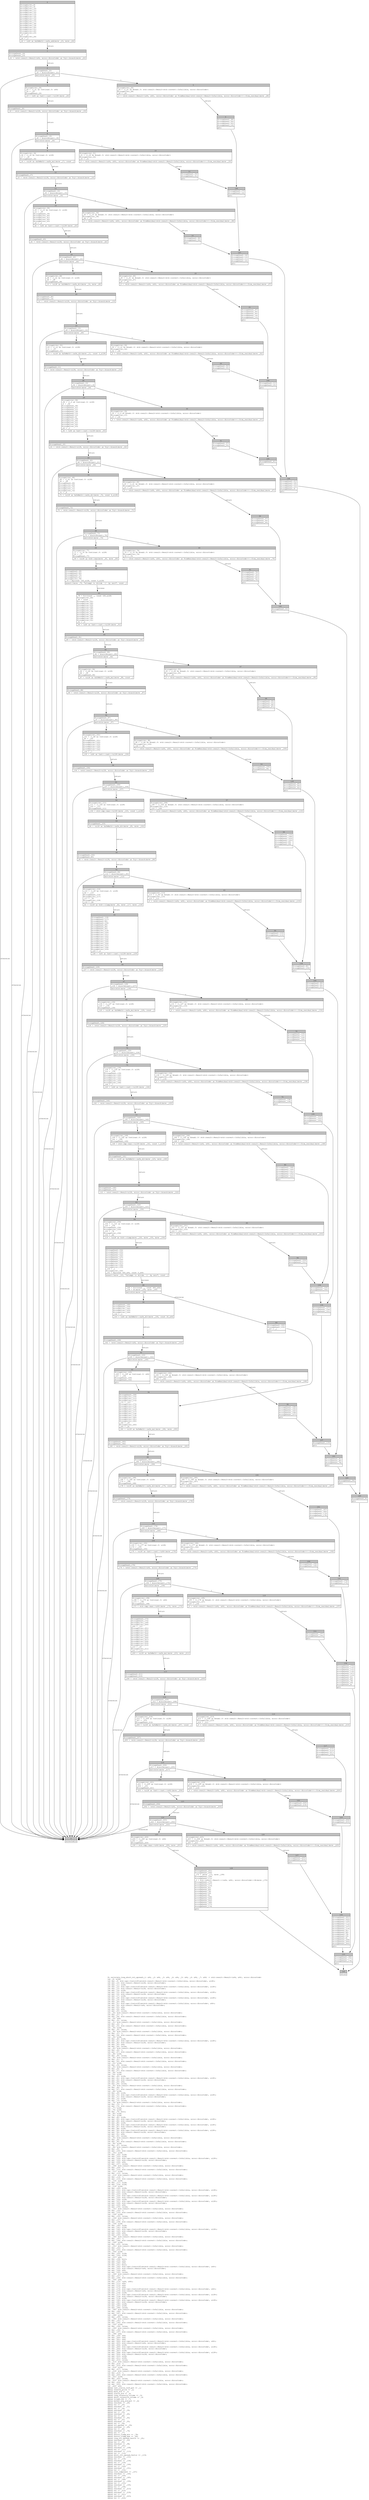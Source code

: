 digraph Mir_0_1867 {
    graph [fontname="Courier, monospace"];
    node [fontname="Courier, monospace"];
    edge [fontname="Courier, monospace"];
    label=<fn calculate_long_short_vol_spread(_1: u64, _2: u64, _3: u64, _4: u64, _5: u64, _6: u64, _7: u64) -&gt; std::result::Result&lt;(u64, u64), error::ErrorCode&gt;<br align="left"/>let _8: u128;<br align="left"/>let mut _9: std::ops::ControlFlow&lt;std::result::Result&lt;std::convert::Infallible, error::ErrorCode&gt;, u128&gt;;<br align="left"/>let mut _10: std::result::Result&lt;u128, error::ErrorCode&gt;;<br align="left"/>let mut _11: u128;<br align="left"/>let mut _12: std::ops::ControlFlow&lt;std::result::Result&lt;std::convert::Infallible, error::ErrorCode&gt;, u128&gt;;<br align="left"/>let mut _13: std::result::Result&lt;u128, error::ErrorCode&gt;;<br align="left"/>let mut _14: u128;<br align="left"/>let mut _15: std::ops::ControlFlow&lt;std::result::Result&lt;std::convert::Infallible, error::ErrorCode&gt;, u128&gt;;<br align="left"/>let mut _16: std::result::Result&lt;u128, error::ErrorCode&gt;;<br align="left"/>let mut _17: u128;<br align="left"/>let mut _18: std::ops::ControlFlow&lt;std::result::Result&lt;std::convert::Infallible, error::ErrorCode&gt;, u128&gt;;<br align="left"/>let mut _19: std::result::Result&lt;u128, error::ErrorCode&gt;;<br align="left"/>let mut _20: u64;<br align="left"/>let mut _21: std::ops::ControlFlow&lt;std::result::Result&lt;std::convert::Infallible, error::ErrorCode&gt;, u64&gt;;<br align="left"/>let mut _22: std::result::Result&lt;u64, error::ErrorCode&gt;;<br align="left"/>let mut _23: u64;<br align="left"/>let mut _24: u64;<br align="left"/>let mut _25: isize;<br align="left"/>let _26: std::result::Result&lt;std::convert::Infallible, error::ErrorCode&gt;;<br align="left"/>let mut _27: !;<br align="left"/>let mut _28: std::result::Result&lt;std::convert::Infallible, error::ErrorCode&gt;;<br align="left"/>let _29: u64;<br align="left"/>let mut _30: isize;<br align="left"/>let _31: std::result::Result&lt;std::convert::Infallible, error::ErrorCode&gt;;<br align="left"/>let mut _32: !;<br align="left"/>let mut _33: std::result::Result&lt;std::convert::Infallible, error::ErrorCode&gt;;<br align="left"/>let _34: u128;<br align="left"/>let mut _35: isize;<br align="left"/>let _36: std::result::Result&lt;std::convert::Infallible, error::ErrorCode&gt;;<br align="left"/>let mut _37: !;<br align="left"/>let mut _38: std::result::Result&lt;std::convert::Infallible, error::ErrorCode&gt;;<br align="left"/>let _39: u128;<br align="left"/>let mut _40: u128;<br align="left"/>let mut _41: std::ops::ControlFlow&lt;std::result::Result&lt;std::convert::Infallible, error::ErrorCode&gt;, u128&gt;;<br align="left"/>let mut _42: std::result::Result&lt;u128, error::ErrorCode&gt;;<br align="left"/>let mut _43: u64;<br align="left"/>let mut _44: isize;<br align="left"/>let _45: std::result::Result&lt;std::convert::Infallible, error::ErrorCode&gt;;<br align="left"/>let mut _46: !;<br align="left"/>let mut _47: std::result::Result&lt;std::convert::Infallible, error::ErrorCode&gt;;<br align="left"/>let _48: u128;<br align="left"/>let mut _49: isize;<br align="left"/>let _50: std::result::Result&lt;std::convert::Infallible, error::ErrorCode&gt;;<br align="left"/>let mut _51: !;<br align="left"/>let mut _52: std::result::Result&lt;std::convert::Infallible, error::ErrorCode&gt;;<br align="left"/>let _53: u128;<br align="left"/>let mut _54: isize;<br align="left"/>let _55: std::result::Result&lt;std::convert::Infallible, error::ErrorCode&gt;;<br align="left"/>let mut _56: !;<br align="left"/>let mut _57: std::result::Result&lt;std::convert::Infallible, error::ErrorCode&gt;;<br align="left"/>let _58: u128;<br align="left"/>let _59: u128;<br align="left"/>let mut _60: u128;<br align="left"/>let mut _61: std::ops::ControlFlow&lt;std::result::Result&lt;std::convert::Infallible, error::ErrorCode&gt;, u128&gt;;<br align="left"/>let mut _62: std::result::Result&lt;u128, error::ErrorCode&gt;;<br align="left"/>let mut _63: u64;<br align="left"/>let mut _64: isize;<br align="left"/>let _65: std::result::Result&lt;std::convert::Infallible, error::ErrorCode&gt;;<br align="left"/>let mut _66: !;<br align="left"/>let mut _67: std::result::Result&lt;std::convert::Infallible, error::ErrorCode&gt;;<br align="left"/>let _68: u128;<br align="left"/>let mut _69: u128;<br align="left"/>let mut _70: std::ops::ControlFlow&lt;std::result::Result&lt;std::convert::Infallible, error::ErrorCode&gt;, u128&gt;;<br align="left"/>let mut _71: std::result::Result&lt;u128, error::ErrorCode&gt;;<br align="left"/>let mut _72: u128;<br align="left"/>let mut _73: isize;<br align="left"/>let _74: std::result::Result&lt;std::convert::Infallible, error::ErrorCode&gt;;<br align="left"/>let mut _75: !;<br align="left"/>let mut _76: std::result::Result&lt;std::convert::Infallible, error::ErrorCode&gt;;<br align="left"/>let _77: u128;<br align="left"/>let _78: u128;<br align="left"/>let mut _79: bool;<br align="left"/>let _80: u128;<br align="left"/>let _81: u128;<br align="left"/>let mut _82: u128;<br align="left"/>let mut _83: std::ops::ControlFlow&lt;std::result::Result&lt;std::convert::Infallible, error::ErrorCode&gt;, u128&gt;;<br align="left"/>let mut _84: std::result::Result&lt;u128, error::ErrorCode&gt;;<br align="left"/>let mut _85: u128;<br align="left"/>let mut _86: std::ops::ControlFlow&lt;std::result::Result&lt;std::convert::Infallible, error::ErrorCode&gt;, u128&gt;;<br align="left"/>let mut _87: std::result::Result&lt;u128, error::ErrorCode&gt;;<br align="left"/>let mut _88: u128;<br align="left"/>let mut _89: std::ops::ControlFlow&lt;std::result::Result&lt;std::convert::Infallible, error::ErrorCode&gt;, u128&gt;;<br align="left"/>let mut _90: std::result::Result&lt;u128, error::ErrorCode&gt;;<br align="left"/>let mut _91: u64;<br align="left"/>let mut _92: isize;<br align="left"/>let _93: std::result::Result&lt;std::convert::Infallible, error::ErrorCode&gt;;<br align="left"/>let mut _94: !;<br align="left"/>let mut _95: std::result::Result&lt;std::convert::Infallible, error::ErrorCode&gt;;<br align="left"/>let _96: u128;<br align="left"/>let mut _97: isize;<br align="left"/>let _98: std::result::Result&lt;std::convert::Infallible, error::ErrorCode&gt;;<br align="left"/>let mut _99: !;<br align="left"/>let mut _100: std::result::Result&lt;std::convert::Infallible, error::ErrorCode&gt;;<br align="left"/>let _101: u128;<br align="left"/>let mut _102: u128;<br align="left"/>let mut _103: u128;<br align="left"/>let mut _104: std::ops::ControlFlow&lt;std::result::Result&lt;std::convert::Infallible, error::ErrorCode&gt;, u128&gt;;<br align="left"/>let mut _105: std::result::Result&lt;u128, error::ErrorCode&gt;;<br align="left"/>let mut _106: u64;<br align="left"/>let mut _107: isize;<br align="left"/>let _108: std::result::Result&lt;std::convert::Infallible, error::ErrorCode&gt;;<br align="left"/>let mut _109: !;<br align="left"/>let mut _110: std::result::Result&lt;std::convert::Infallible, error::ErrorCode&gt;;<br align="left"/>let _111: u128;<br align="left"/>let mut _112: isize;<br align="left"/>let _113: std::result::Result&lt;std::convert::Infallible, error::ErrorCode&gt;;<br align="left"/>let mut _114: !;<br align="left"/>let mut _115: std::result::Result&lt;std::convert::Infallible, error::ErrorCode&gt;;<br align="left"/>let _116: u128;<br align="left"/>let mut _117: u128;<br align="left"/>let mut _118: u128;<br align="left"/>let _119: u128;<br align="left"/>let mut _120: u128;<br align="left"/>let mut _121: std::ops::ControlFlow&lt;std::result::Result&lt;std::convert::Infallible, error::ErrorCode&gt;, u128&gt;;<br align="left"/>let mut _122: std::result::Result&lt;u128, error::ErrorCode&gt;;<br align="left"/>let mut _123: u128;<br align="left"/>let mut _124: std::ops::ControlFlow&lt;std::result::Result&lt;std::convert::Infallible, error::ErrorCode&gt;, u128&gt;;<br align="left"/>let mut _125: std::result::Result&lt;u128, error::ErrorCode&gt;;<br align="left"/>let mut _126: u128;<br align="left"/>let mut _127: std::ops::ControlFlow&lt;std::result::Result&lt;std::convert::Infallible, error::ErrorCode&gt;, u128&gt;;<br align="left"/>let mut _128: std::result::Result&lt;u128, error::ErrorCode&gt;;<br align="left"/>let mut _129: u64;<br align="left"/>let mut _130: isize;<br align="left"/>let _131: std::result::Result&lt;std::convert::Infallible, error::ErrorCode&gt;;<br align="left"/>let mut _132: !;<br align="left"/>let mut _133: std::result::Result&lt;std::convert::Infallible, error::ErrorCode&gt;;<br align="left"/>let _134: u128;<br align="left"/>let mut _135: isize;<br align="left"/>let _136: std::result::Result&lt;std::convert::Infallible, error::ErrorCode&gt;;<br align="left"/>let mut _137: !;<br align="left"/>let mut _138: std::result::Result&lt;std::convert::Infallible, error::ErrorCode&gt;;<br align="left"/>let _139: u128;<br align="left"/>let mut _140: u128;<br align="left"/>let mut _141: u128;<br align="left"/>let mut _142: std::ops::ControlFlow&lt;std::result::Result&lt;std::convert::Infallible, error::ErrorCode&gt;, u128&gt;;<br align="left"/>let mut _143: std::result::Result&lt;u128, error::ErrorCode&gt;;<br align="left"/>let mut _144: u64;<br align="left"/>let mut _145: isize;<br align="left"/>let _146: std::result::Result&lt;std::convert::Infallible, error::ErrorCode&gt;;<br align="left"/>let mut _147: !;<br align="left"/>let mut _148: std::result::Result&lt;std::convert::Infallible, error::ErrorCode&gt;;<br align="left"/>let _149: u128;<br align="left"/>let mut _150: isize;<br align="left"/>let _151: std::result::Result&lt;std::convert::Infallible, error::ErrorCode&gt;;<br align="left"/>let mut _152: !;<br align="left"/>let mut _153: std::result::Result&lt;std::convert::Infallible, error::ErrorCode&gt;;<br align="left"/>let _154: u128;<br align="left"/>let mut _155: u128;<br align="left"/>let mut _156: u128;<br align="left"/>let _157: u64;<br align="left"/>let mut _158: bool;<br align="left"/>let mut _159: u64;<br align="left"/>let mut _160: u64;<br align="left"/>let mut _161: bool;<br align="left"/>let mut _162: std::ops::ControlFlow&lt;std::result::Result&lt;std::convert::Infallible, error::ErrorCode&gt;, u64&gt;;<br align="left"/>let mut _163: std::result::Result&lt;u64, error::ErrorCode&gt;;<br align="left"/>let mut _164: u64;<br align="left"/>let mut _165: isize;<br align="left"/>let _166: std::result::Result&lt;std::convert::Infallible, error::ErrorCode&gt;;<br align="left"/>let mut _167: !;<br align="left"/>let mut _168: std::result::Result&lt;std::convert::Infallible, error::ErrorCode&gt;;<br align="left"/>let _169: u64;<br align="left"/>let mut _170: (u64, u64);<br align="left"/>let mut _171: u64;<br align="left"/>let mut _172: u64;<br align="left"/>let mut _173: u64;<br align="left"/>let mut _174: std::ops::ControlFlow&lt;std::result::Result&lt;std::convert::Infallible, error::ErrorCode&gt;, u64&gt;;<br align="left"/>let mut _175: std::result::Result&lt;u64, error::ErrorCode&gt;;<br align="left"/>let mut _176: u128;<br align="left"/>let mut _177: std::ops::ControlFlow&lt;std::result::Result&lt;std::convert::Infallible, error::ErrorCode&gt;, u128&gt;;<br align="left"/>let mut _178: std::result::Result&lt;u128, error::ErrorCode&gt;;<br align="left"/>let mut _179: u128;<br align="left"/>let mut _180: std::ops::ControlFlow&lt;std::result::Result&lt;std::convert::Infallible, error::ErrorCode&gt;, u128&gt;;<br align="left"/>let mut _181: std::result::Result&lt;u128, error::ErrorCode&gt;;<br align="left"/>let mut _182: u128;<br align="left"/>let mut _183: u128;<br align="left"/>let mut _184: isize;<br align="left"/>let _185: std::result::Result&lt;std::convert::Infallible, error::ErrorCode&gt;;<br align="left"/>let mut _186: !;<br align="left"/>let mut _187: std::result::Result&lt;std::convert::Infallible, error::ErrorCode&gt;;<br align="left"/>let _188: u128;<br align="left"/>let mut _189: isize;<br align="left"/>let _190: std::result::Result&lt;std::convert::Infallible, error::ErrorCode&gt;;<br align="left"/>let mut _191: !;<br align="left"/>let mut _192: std::result::Result&lt;std::convert::Infallible, error::ErrorCode&gt;;<br align="left"/>let _193: u128;<br align="left"/>let mut _194: isize;<br align="left"/>let _195: std::result::Result&lt;std::convert::Infallible, error::ErrorCode&gt;;<br align="left"/>let mut _196: !;<br align="left"/>let mut _197: std::result::Result&lt;std::convert::Infallible, error::ErrorCode&gt;;<br align="left"/>let _198: u64;<br align="left"/>let mut _199: u64;<br align="left"/>let mut _200: u64;<br align="left"/>let mut _201: u64;<br align="left"/>let mut _202: std::ops::ControlFlow&lt;std::result::Result&lt;std::convert::Infallible, error::ErrorCode&gt;, u64&gt;;<br align="left"/>let mut _203: std::result::Result&lt;u64, error::ErrorCode&gt;;<br align="left"/>let mut _204: u128;<br align="left"/>let mut _205: std::ops::ControlFlow&lt;std::result::Result&lt;std::convert::Infallible, error::ErrorCode&gt;, u128&gt;;<br align="left"/>let mut _206: std::result::Result&lt;u128, error::ErrorCode&gt;;<br align="left"/>let mut _207: u128;<br align="left"/>let mut _208: std::ops::ControlFlow&lt;std::result::Result&lt;std::convert::Infallible, error::ErrorCode&gt;, u128&gt;;<br align="left"/>let mut _209: std::result::Result&lt;u128, error::ErrorCode&gt;;<br align="left"/>let mut _210: u128;<br align="left"/>let mut _211: u128;<br align="left"/>let mut _212: isize;<br align="left"/>let _213: std::result::Result&lt;std::convert::Infallible, error::ErrorCode&gt;;<br align="left"/>let mut _214: !;<br align="left"/>let mut _215: std::result::Result&lt;std::convert::Infallible, error::ErrorCode&gt;;<br align="left"/>let _216: u128;<br align="left"/>let mut _217: isize;<br align="left"/>let _218: std::result::Result&lt;std::convert::Infallible, error::ErrorCode&gt;;<br align="left"/>let mut _219: !;<br align="left"/>let mut _220: std::result::Result&lt;std::convert::Infallible, error::ErrorCode&gt;;<br align="left"/>let _221: u128;<br align="left"/>let mut _222: isize;<br align="left"/>let _223: std::result::Result&lt;std::convert::Infallible, error::ErrorCode&gt;;<br align="left"/>let mut _224: !;<br align="left"/>let mut _225: std::result::Result&lt;std::convert::Infallible, error::ErrorCode&gt;;<br align="left"/>let _226: u64;<br align="left"/>debug last_oracle_conf_pct =&gt; _1;<br align="left"/>debug reserve_price =&gt; _2;<br align="left"/>debug mark_std =&gt; _3;<br align="left"/>debug oracle_std =&gt; _4;<br align="left"/>debug long_intensity_volume =&gt; _5;<br align="left"/>debug short_intensity_volume =&gt; _6;<br align="left"/>debug volume_24h =&gt; _7;<br align="left"/>debug market_avg_std_pct =&gt; _8;<br align="left"/>debug residual =&gt; _26;<br align="left"/>debug val =&gt; _29;<br align="left"/>debug residual =&gt; _31;<br align="left"/>debug val =&gt; _34;<br align="left"/>debug residual =&gt; _36;<br align="left"/>debug val =&gt; _39;<br align="left"/>debug residual =&gt; _45;<br align="left"/>debug val =&gt; _48;<br align="left"/>debug residual =&gt; _50;<br align="left"/>debug val =&gt; _53;<br align="left"/>debug residual =&gt; _55;<br align="left"/>debug val =&gt; _58;<br align="left"/>debug vol_spread =&gt; _59;<br align="left"/>debug residual =&gt; _65;<br align="left"/>debug val =&gt; _68;<br align="left"/>debug residual =&gt; _74;<br align="left"/>debug val =&gt; _77;<br align="left"/>debug factor_clamp_min =&gt; _78;<br align="left"/>debug factor_clamp_max =&gt; _80;<br align="left"/>debug long_vol_spread_factor =&gt; _81;<br align="left"/>debug residual =&gt; _93;<br align="left"/>debug val =&gt; _96;<br align="left"/>debug residual =&gt; _98;<br align="left"/>debug val =&gt; _101;<br align="left"/>debug residual =&gt; _108;<br align="left"/>debug val =&gt; _111;<br align="left"/>debug residual =&gt; _113;<br align="left"/>debug val =&gt; _116;<br align="left"/>debug short_vol_spread_factor =&gt; _119;<br align="left"/>debug residual =&gt; _131;<br align="left"/>debug val =&gt; _134;<br align="left"/>debug residual =&gt; _136;<br align="left"/>debug val =&gt; _139;<br align="left"/>debug residual =&gt; _146;<br align="left"/>debug val =&gt; _149;<br align="left"/>debug residual =&gt; _151;<br align="left"/>debug val =&gt; _154;<br align="left"/>debug conf_component =&gt; _157;<br align="left"/>debug residual =&gt; _166;<br align="left"/>debug val =&gt; _169;<br align="left"/>debug residual =&gt; _185;<br align="left"/>debug val =&gt; _188;<br align="left"/>debug residual =&gt; _190;<br align="left"/>debug val =&gt; _193;<br align="left"/>debug residual =&gt; _195;<br align="left"/>debug val =&gt; _198;<br align="left"/>debug residual =&gt; _213;<br align="left"/>debug val =&gt; _216;<br align="left"/>debug residual =&gt; _218;<br align="left"/>debug val =&gt; _221;<br align="left"/>debug residual =&gt; _223;<br align="left"/>debug val =&gt; _226;<br align="left"/>>;
    bb0__0_1867 [shape="none", label=<<table border="0" cellborder="1" cellspacing="0"><tr><td bgcolor="gray" align="center" colspan="1">0</td></tr><tr><td align="left" balign="left">StorageLive(_8)<br/>StorageLive(_9)<br/>StorageLive(_10)<br/>StorageLive(_11)<br/>StorageLive(_12)<br/>StorageLive(_13)<br/>StorageLive(_14)<br/>StorageLive(_15)<br/>StorageLive(_16)<br/>StorageLive(_17)<br/>StorageLive(_18)<br/>StorageLive(_19)<br/>StorageLive(_20)<br/>StorageLive(_21)<br/>StorageLive(_22)<br/>StorageLive(_23)<br/>_23 = _4<br/>StorageLive(_24)<br/>_24 = _3<br/></td></tr><tr><td align="left">_22 = &lt;u64 as SafeMath&gt;::safe_add(move _23, move _24)</td></tr></table>>];
    bb1__0_1867 [shape="none", label=<<table border="0" cellborder="1" cellspacing="0"><tr><td bgcolor="gray" align="center" colspan="1">1</td></tr><tr><td align="left" balign="left">StorageDead(_24)<br/>StorageDead(_23)<br/></td></tr><tr><td align="left">_21 = &lt;std::result::Result&lt;u64, error::ErrorCode&gt; as Try&gt;::branch(move _22)</td></tr></table>>];
    bb2__0_1867 [shape="none", label=<<table border="0" cellborder="1" cellspacing="0"><tr><td bgcolor="gray" align="center" colspan="1">2</td></tr><tr><td align="left" balign="left">StorageDead(_22)<br/>_25 = discriminant(_21)<br/></td></tr><tr><td align="left">switchInt(move _25)</td></tr></table>>];
    bb3__0_1867 [shape="none", label=<<table border="0" cellborder="1" cellspacing="0"><tr><td bgcolor="gray" align="center" colspan="1">3</td></tr><tr><td align="left" balign="left">StorageLive(_29)<br/>_29 = ((_21 as Continue).0: u64)<br/>_20 = _29<br/>StorageDead(_29)<br/></td></tr><tr><td align="left">_19 = &lt;u64 as Cast&gt;::cast::&lt;u128&gt;(move _20)</td></tr></table>>];
    bb4__0_1867 [shape="none", label=<<table border="0" cellborder="1" cellspacing="0"><tr><td bgcolor="gray" align="center" colspan="1">4</td></tr><tr><td align="left">unreachable</td></tr></table>>];
    bb5__0_1867 [shape="none", label=<<table border="0" cellborder="1" cellspacing="0"><tr><td bgcolor="gray" align="center" colspan="1">5</td></tr><tr><td align="left" balign="left">StorageLive(_26)<br/>_26 = ((_21 as Break).0: std::result::Result&lt;std::convert::Infallible, error::ErrorCode&gt;)<br/>StorageLive(_28)<br/>_28 = _26<br/></td></tr><tr><td align="left">_0 = &lt;std::result::Result&lt;(u64, u64), error::ErrorCode&gt; as FromResidual&lt;std::result::Result&lt;Infallible, error::ErrorCode&gt;&gt;&gt;::from_residual(move _28)</td></tr></table>>];
    bb6__0_1867 [shape="none", label=<<table border="0" cellborder="1" cellspacing="0"><tr><td bgcolor="gray" align="center" colspan="1">6</td></tr><tr><td align="left" balign="left">StorageDead(_28)<br/>StorageDead(_26)<br/>StorageDead(_20)<br/>StorageDead(_19)<br/></td></tr><tr><td align="left">goto</td></tr></table>>];
    bb7__0_1867 [shape="none", label=<<table border="0" cellborder="1" cellspacing="0"><tr><td bgcolor="gray" align="center" colspan="1">7</td></tr><tr><td align="left" balign="left">StorageDead(_20)<br/></td></tr><tr><td align="left">_18 = &lt;std::result::Result&lt;u128, error::ErrorCode&gt; as Try&gt;::branch(move _19)</td></tr></table>>];
    bb8__0_1867 [shape="none", label=<<table border="0" cellborder="1" cellspacing="0"><tr><td bgcolor="gray" align="center" colspan="1">8</td></tr><tr><td align="left" balign="left">StorageDead(_19)<br/>_30 = discriminant(_18)<br/></td></tr><tr><td align="left">switchInt(move _30)</td></tr></table>>];
    bb9__0_1867 [shape="none", label=<<table border="0" cellborder="1" cellspacing="0"><tr><td bgcolor="gray" align="center" colspan="1">9</td></tr><tr><td align="left" balign="left">StorageLive(_34)<br/>_34 = ((_18 as Continue).0: u128)<br/>_17 = _34<br/>StorageDead(_34)<br/></td></tr><tr><td align="left">_16 = &lt;u128 as SafeMath&gt;::safe_mul(move _17, const _)</td></tr></table>>];
    bb10__0_1867 [shape="none", label=<<table border="0" cellborder="1" cellspacing="0"><tr><td bgcolor="gray" align="center" colspan="1">10</td></tr><tr><td align="left" balign="left">StorageLive(_31)<br/>_31 = ((_18 as Break).0: std::result::Result&lt;std::convert::Infallible, error::ErrorCode&gt;)<br/>StorageLive(_33)<br/>_33 = _31<br/></td></tr><tr><td align="left">_0 = &lt;std::result::Result&lt;(u64, u64), error::ErrorCode&gt; as FromResidual&lt;std::result::Result&lt;Infallible, error::ErrorCode&gt;&gt;&gt;::from_residual(move _33)</td></tr></table>>];
    bb11__0_1867 [shape="none", label=<<table border="0" cellborder="1" cellspacing="0"><tr><td bgcolor="gray" align="center" colspan="1">11</td></tr><tr><td align="left" balign="left">StorageDead(_33)<br/>StorageDead(_31)<br/></td></tr><tr><td align="left">goto</td></tr></table>>];
    bb12__0_1867 [shape="none", label=<<table border="0" cellborder="1" cellspacing="0"><tr><td bgcolor="gray" align="center" colspan="1">12</td></tr><tr><td align="left" balign="left">StorageDead(_17)<br/></td></tr><tr><td align="left">_15 = &lt;std::result::Result&lt;u128, error::ErrorCode&gt; as Try&gt;::branch(move _16)</td></tr></table>>];
    bb13__0_1867 [shape="none", label=<<table border="0" cellborder="1" cellspacing="0"><tr><td bgcolor="gray" align="center" colspan="1">13</td></tr><tr><td align="left" balign="left">StorageDead(_16)<br/>_35 = discriminant(_15)<br/></td></tr><tr><td align="left">switchInt(move _35)</td></tr></table>>];
    bb14__0_1867 [shape="none", label=<<table border="0" cellborder="1" cellspacing="0"><tr><td bgcolor="gray" align="center" colspan="1">14</td></tr><tr><td align="left" balign="left">StorageLive(_39)<br/>_39 = ((_15 as Continue).0: u128)<br/>_14 = _39<br/>StorageDead(_39)<br/>StorageLive(_40)<br/>StorageLive(_41)<br/>StorageLive(_42)<br/>StorageLive(_43)<br/>_43 = _2<br/></td></tr><tr><td align="left">_42 = &lt;u64 as Cast&gt;::cast::&lt;u128&gt;(move _43)</td></tr></table>>];
    bb15__0_1867 [shape="none", label=<<table border="0" cellborder="1" cellspacing="0"><tr><td bgcolor="gray" align="center" colspan="1">15</td></tr><tr><td align="left" balign="left">StorageLive(_36)<br/>_36 = ((_15 as Break).0: std::result::Result&lt;std::convert::Infallible, error::ErrorCode&gt;)<br/>StorageLive(_38)<br/>_38 = _36<br/></td></tr><tr><td align="left">_0 = &lt;std::result::Result&lt;(u64, u64), error::ErrorCode&gt; as FromResidual&lt;std::result::Result&lt;Infallible, error::ErrorCode&gt;&gt;&gt;::from_residual(move _38)</td></tr></table>>];
    bb16__0_1867 [shape="none", label=<<table border="0" cellborder="1" cellspacing="0"><tr><td bgcolor="gray" align="center" colspan="1">16</td></tr><tr><td align="left" balign="left">StorageDead(_38)<br/>StorageDead(_36)<br/></td></tr><tr><td align="left">goto</td></tr></table>>];
    bb17__0_1867 [shape="none", label=<<table border="0" cellborder="1" cellspacing="0"><tr><td bgcolor="gray" align="center" colspan="1">17</td></tr><tr><td align="left" balign="left">StorageDead(_43)<br/></td></tr><tr><td align="left">_41 = &lt;std::result::Result&lt;u128, error::ErrorCode&gt; as Try&gt;::branch(move _42)</td></tr></table>>];
    bb18__0_1867 [shape="none", label=<<table border="0" cellborder="1" cellspacing="0"><tr><td bgcolor="gray" align="center" colspan="1">18</td></tr><tr><td align="left" balign="left">StorageDead(_42)<br/>_44 = discriminant(_41)<br/></td></tr><tr><td align="left">switchInt(move _44)</td></tr></table>>];
    bb19__0_1867 [shape="none", label=<<table border="0" cellborder="1" cellspacing="0"><tr><td bgcolor="gray" align="center" colspan="1">19</td></tr><tr><td align="left" balign="left">StorageLive(_48)<br/>_48 = ((_41 as Continue).0: u128)<br/>_40 = _48<br/>StorageDead(_48)<br/></td></tr><tr><td align="left">_13 = &lt;u128 as SafeMath&gt;::safe_div(move _14, move _40)</td></tr></table>>];
    bb20__0_1867 [shape="none", label=<<table border="0" cellborder="1" cellspacing="0"><tr><td bgcolor="gray" align="center" colspan="1">20</td></tr><tr><td align="left" balign="left">StorageLive(_45)<br/>_45 = ((_41 as Break).0: std::result::Result&lt;std::convert::Infallible, error::ErrorCode&gt;)<br/>StorageLive(_47)<br/>_47 = _45<br/></td></tr><tr><td align="left">_0 = &lt;std::result::Result&lt;(u64, u64), error::ErrorCode&gt; as FromResidual&lt;std::result::Result&lt;Infallible, error::ErrorCode&gt;&gt;&gt;::from_residual(move _47)</td></tr></table>>];
    bb21__0_1867 [shape="none", label=<<table border="0" cellborder="1" cellspacing="0"><tr><td bgcolor="gray" align="center" colspan="1">21</td></tr><tr><td align="left" balign="left">StorageDead(_47)<br/>StorageDead(_45)<br/>StorageDead(_40)<br/>StorageDead(_14)<br/>StorageDead(_13)<br/></td></tr><tr><td align="left">goto</td></tr></table>>];
    bb22__0_1867 [shape="none", label=<<table border="0" cellborder="1" cellspacing="0"><tr><td bgcolor="gray" align="center" colspan="1">22</td></tr><tr><td align="left" balign="left">StorageDead(_40)<br/>StorageDead(_14)<br/></td></tr><tr><td align="left">_12 = &lt;std::result::Result&lt;u128, error::ErrorCode&gt; as Try&gt;::branch(move _13)</td></tr></table>>];
    bb23__0_1867 [shape="none", label=<<table border="0" cellborder="1" cellspacing="0"><tr><td bgcolor="gray" align="center" colspan="1">23</td></tr><tr><td align="left" balign="left">StorageDead(_13)<br/>_49 = discriminant(_12)<br/></td></tr><tr><td align="left">switchInt(move _49)</td></tr></table>>];
    bb24__0_1867 [shape="none", label=<<table border="0" cellborder="1" cellspacing="0"><tr><td bgcolor="gray" align="center" colspan="1">24</td></tr><tr><td align="left" balign="left">StorageLive(_53)<br/>_53 = ((_12 as Continue).0: u128)<br/>_11 = _53<br/>StorageDead(_53)<br/></td></tr><tr><td align="left">_10 = &lt;u128 as SafeMath&gt;::safe_div(move _11, const 2_u128)</td></tr></table>>];
    bb25__0_1867 [shape="none", label=<<table border="0" cellborder="1" cellspacing="0"><tr><td bgcolor="gray" align="center" colspan="1">25</td></tr><tr><td align="left" balign="left">StorageLive(_50)<br/>_50 = ((_12 as Break).0: std::result::Result&lt;std::convert::Infallible, error::ErrorCode&gt;)<br/>StorageLive(_52)<br/>_52 = _50<br/></td></tr><tr><td align="left">_0 = &lt;std::result::Result&lt;(u64, u64), error::ErrorCode&gt; as FromResidual&lt;std::result::Result&lt;Infallible, error::ErrorCode&gt;&gt;&gt;::from_residual(move _52)</td></tr></table>>];
    bb26__0_1867 [shape="none", label=<<table border="0" cellborder="1" cellspacing="0"><tr><td bgcolor="gray" align="center" colspan="1">26</td></tr><tr><td align="left" balign="left">StorageDead(_52)<br/>StorageDead(_50)<br/></td></tr><tr><td align="left">goto</td></tr></table>>];
    bb27__0_1867 [shape="none", label=<<table border="0" cellborder="1" cellspacing="0"><tr><td bgcolor="gray" align="center" colspan="1">27</td></tr><tr><td align="left" balign="left">StorageDead(_11)<br/></td></tr><tr><td align="left">_9 = &lt;std::result::Result&lt;u128, error::ErrorCode&gt; as Try&gt;::branch(move _10)</td></tr></table>>];
    bb28__0_1867 [shape="none", label=<<table border="0" cellborder="1" cellspacing="0"><tr><td bgcolor="gray" align="center" colspan="1">28</td></tr><tr><td align="left" balign="left">StorageDead(_10)<br/>_54 = discriminant(_9)<br/></td></tr><tr><td align="left">switchInt(move _54)</td></tr></table>>];
    bb29__0_1867 [shape="none", label=<<table border="0" cellborder="1" cellspacing="0"><tr><td bgcolor="gray" align="center" colspan="1">29</td></tr><tr><td align="left" balign="left">StorageLive(_58)<br/>_58 = ((_9 as Continue).0: u128)<br/>_8 = _58<br/>StorageDead(_58)<br/>StorageDead(_41)<br/>StorageDead(_21)<br/>StorageDead(_18)<br/>StorageDead(_15)<br/>StorageDead(_12)<br/>StorageDead(_9)<br/>StorageLive(_59)<br/>StorageLive(_60)<br/>StorageLive(_61)<br/>StorageLive(_62)<br/>StorageLive(_63)<br/>_63 = _1<br/></td></tr><tr><td align="left">_62 = &lt;u64 as Cast&gt;::cast::&lt;u128&gt;(move _63)</td></tr></table>>];
    bb30__0_1867 [shape="none", label=<<table border="0" cellborder="1" cellspacing="0"><tr><td bgcolor="gray" align="center" colspan="1">30</td></tr><tr><td align="left" balign="left">StorageLive(_55)<br/>_55 = ((_9 as Break).0: std::result::Result&lt;std::convert::Infallible, error::ErrorCode&gt;)<br/>StorageLive(_57)<br/>_57 = _55<br/></td></tr><tr><td align="left">_0 = &lt;std::result::Result&lt;(u64, u64), error::ErrorCode&gt; as FromResidual&lt;std::result::Result&lt;Infallible, error::ErrorCode&gt;&gt;&gt;::from_residual(move _57)</td></tr></table>>];
    bb31__0_1867 [shape="none", label=<<table border="0" cellborder="1" cellspacing="0"><tr><td bgcolor="gray" align="center" colspan="1">31</td></tr><tr><td align="left" balign="left">StorageDead(_57)<br/>StorageDead(_55)<br/></td></tr><tr><td align="left">goto</td></tr></table>>];
    bb32__0_1867 [shape="none", label=<<table border="0" cellborder="1" cellspacing="0"><tr><td bgcolor="gray" align="center" colspan="1">32</td></tr><tr><td align="left" balign="left">StorageDead(_63)<br/></td></tr><tr><td align="left">_61 = &lt;std::result::Result&lt;u128, error::ErrorCode&gt; as Try&gt;::branch(move _62)</td></tr></table>>];
    bb33__0_1867 [shape="none", label=<<table border="0" cellborder="1" cellspacing="0"><tr><td bgcolor="gray" align="center" colspan="1">33</td></tr><tr><td align="left" balign="left">StorageDead(_62)<br/>_64 = discriminant(_61)<br/></td></tr><tr><td align="left">switchInt(move _64)</td></tr></table>>];
    bb34__0_1867 [shape="none", label=<<table border="0" cellborder="1" cellspacing="0"><tr><td bgcolor="gray" align="center" colspan="1">34</td></tr><tr><td align="left" balign="left">StorageLive(_68)<br/>_68 = ((_61 as Continue).0: u128)<br/>_60 = _68<br/>StorageDead(_68)<br/>StorageLive(_69)<br/>StorageLive(_70)<br/>StorageLive(_71)<br/>StorageLive(_72)<br/>_72 = _8<br/></td></tr><tr><td align="left">_71 = &lt;u128 as SafeMath&gt;::safe_div(move _72, const 4_u128)</td></tr></table>>];
    bb35__0_1867 [shape="none", label=<<table border="0" cellborder="1" cellspacing="0"><tr><td bgcolor="gray" align="center" colspan="1">35</td></tr><tr><td align="left" balign="left">StorageLive(_65)<br/>_65 = ((_61 as Break).0: std::result::Result&lt;std::convert::Infallible, error::ErrorCode&gt;)<br/>StorageLive(_67)<br/>_67 = _65<br/></td></tr><tr><td align="left">_0 = &lt;std::result::Result&lt;(u64, u64), error::ErrorCode&gt; as FromResidual&lt;std::result::Result&lt;Infallible, error::ErrorCode&gt;&gt;&gt;::from_residual(move _67)</td></tr></table>>];
    bb36__0_1867 [shape="none", label=<<table border="0" cellborder="1" cellspacing="0"><tr><td bgcolor="gray" align="center" colspan="1">36</td></tr><tr><td align="left" balign="left">StorageDead(_67)<br/>StorageDead(_65)<br/>StorageDead(_60)<br/></td></tr><tr><td align="left">goto</td></tr></table>>];
    bb37__0_1867 [shape="none", label=<<table border="0" cellborder="1" cellspacing="0"><tr><td bgcolor="gray" align="center" colspan="1">37</td></tr><tr><td align="left" balign="left">StorageDead(_72)<br/></td></tr><tr><td align="left">_70 = &lt;std::result::Result&lt;u128, error::ErrorCode&gt; as Try&gt;::branch(move _71)</td></tr></table>>];
    bb38__0_1867 [shape="none", label=<<table border="0" cellborder="1" cellspacing="0"><tr><td bgcolor="gray" align="center" colspan="1">38</td></tr><tr><td align="left" balign="left">StorageDead(_71)<br/>_73 = discriminant(_70)<br/></td></tr><tr><td align="left">switchInt(move _73)</td></tr></table>>];
    bb39__0_1867 [shape="none", label=<<table border="0" cellborder="1" cellspacing="0"><tr><td bgcolor="gray" align="center" colspan="1">39</td></tr><tr><td align="left" balign="left">StorageLive(_77)<br/>_77 = ((_70 as Continue).0: u128)<br/>_69 = _77<br/>StorageDead(_77)<br/></td></tr><tr><td align="left">_59 = &lt;u128 as Ord&gt;::max(move _60, move _69)</td></tr></table>>];
    bb40__0_1867 [shape="none", label=<<table border="0" cellborder="1" cellspacing="0"><tr><td bgcolor="gray" align="center" colspan="1">40</td></tr><tr><td align="left" balign="left">StorageLive(_74)<br/>_74 = ((_70 as Break).0: std::result::Result&lt;std::convert::Infallible, error::ErrorCode&gt;)<br/>StorageLive(_76)<br/>_76 = _74<br/></td></tr><tr><td align="left">_0 = &lt;std::result::Result&lt;(u64, u64), error::ErrorCode&gt; as FromResidual&lt;std::result::Result&lt;Infallible, error::ErrorCode&gt;&gt;&gt;::from_residual(move _76)</td></tr></table>>];
    bb41__0_1867 [shape="none", label=<<table border="0" cellborder="1" cellspacing="0"><tr><td bgcolor="gray" align="center" colspan="1">41</td></tr><tr><td align="left" balign="left">StorageDead(_76)<br/>StorageDead(_74)<br/>StorageDead(_69)<br/>StorageDead(_60)<br/>StorageDead(_70)<br/></td></tr><tr><td align="left">goto</td></tr></table>>];
    bb42__0_1867 [shape="none", label=<<table border="0" cellborder="1" cellspacing="0"><tr><td bgcolor="gray" align="center" colspan="1">42</td></tr><tr><td align="left" balign="left">StorageDead(_69)<br/>StorageDead(_60)<br/>StorageDead(_70)<br/>StorageDead(_61)<br/>StorageLive(_78)<br/>_79 = Eq(const 100_u128, const 0_u128)<br/></td></tr><tr><td align="left">assert(!move _79, &quot;attempt to divide `{}` by zero&quot;, const _)</td></tr></table>>];
    bb43__0_1867 [shape="none", label=<<table border="0" cellborder="1" cellspacing="0"><tr><td bgcolor="gray" align="center" colspan="1">43</td></tr><tr><td align="left" balign="left">_78 = Div(const _, const 100_u128)<br/>StorageLive(_80)<br/>_80 = const _<br/>StorageLive(_81)<br/>StorageLive(_82)<br/>StorageLive(_83)<br/>StorageLive(_84)<br/>StorageLive(_85)<br/>StorageLive(_86)<br/>StorageLive(_87)<br/>StorageLive(_88)<br/>StorageLive(_89)<br/>StorageLive(_90)<br/>StorageLive(_91)<br/>_91 = _5<br/></td></tr><tr><td align="left">_90 = &lt;u64 as Cast&gt;::cast::&lt;u128&gt;(move _91)</td></tr></table>>];
    bb44__0_1867 [shape="none", label=<<table border="0" cellborder="1" cellspacing="0"><tr><td bgcolor="gray" align="center" colspan="1">44</td></tr><tr><td align="left" balign="left">StorageDead(_91)<br/></td></tr><tr><td align="left">_89 = &lt;std::result::Result&lt;u128, error::ErrorCode&gt; as Try&gt;::branch(move _90)</td></tr></table>>];
    bb45__0_1867 [shape="none", label=<<table border="0" cellborder="1" cellspacing="0"><tr><td bgcolor="gray" align="center" colspan="1">45</td></tr><tr><td align="left" balign="left">StorageDead(_90)<br/>_92 = discriminant(_89)<br/></td></tr><tr><td align="left">switchInt(move _92)</td></tr></table>>];
    bb46__0_1867 [shape="none", label=<<table border="0" cellborder="1" cellspacing="0"><tr><td bgcolor="gray" align="center" colspan="1">46</td></tr><tr><td align="left" balign="left">StorageLive(_96)<br/>_96 = ((_89 as Continue).0: u128)<br/>_88 = _96<br/>StorageDead(_96)<br/></td></tr><tr><td align="left">_87 = &lt;u128 as SafeMath&gt;::safe_mul(move _88, const _)</td></tr></table>>];
    bb47__0_1867 [shape="none", label=<<table border="0" cellborder="1" cellspacing="0"><tr><td bgcolor="gray" align="center" colspan="1">47</td></tr><tr><td align="left" balign="left">StorageLive(_93)<br/>_93 = ((_89 as Break).0: std::result::Result&lt;std::convert::Infallible, error::ErrorCode&gt;)<br/>StorageLive(_95)<br/>_95 = _93<br/></td></tr><tr><td align="left">_0 = &lt;std::result::Result&lt;(u64, u64), error::ErrorCode&gt; as FromResidual&lt;std::result::Result&lt;Infallible, error::ErrorCode&gt;&gt;&gt;::from_residual(move _95)</td></tr></table>>];
    bb48__0_1867 [shape="none", label=<<table border="0" cellborder="1" cellspacing="0"><tr><td bgcolor="gray" align="center" colspan="1">48</td></tr><tr><td align="left" balign="left">StorageDead(_95)<br/>StorageDead(_93)<br/>StorageDead(_88)<br/>StorageDead(_87)<br/></td></tr><tr><td align="left">goto</td></tr></table>>];
    bb49__0_1867 [shape="none", label=<<table border="0" cellborder="1" cellspacing="0"><tr><td bgcolor="gray" align="center" colspan="1">49</td></tr><tr><td align="left" balign="left">StorageDead(_88)<br/></td></tr><tr><td align="left">_86 = &lt;std::result::Result&lt;u128, error::ErrorCode&gt; as Try&gt;::branch(move _87)</td></tr></table>>];
    bb50__0_1867 [shape="none", label=<<table border="0" cellborder="1" cellspacing="0"><tr><td bgcolor="gray" align="center" colspan="1">50</td></tr><tr><td align="left" balign="left">StorageDead(_87)<br/>_97 = discriminant(_86)<br/></td></tr><tr><td align="left">switchInt(move _97)</td></tr></table>>];
    bb51__0_1867 [shape="none", label=<<table border="0" cellborder="1" cellspacing="0"><tr><td bgcolor="gray" align="center" colspan="1">51</td></tr><tr><td align="left" balign="left">StorageLive(_101)<br/>_101 = ((_86 as Continue).0: u128)<br/>_85 = _101<br/>StorageDead(_101)<br/>StorageLive(_102)<br/>StorageLive(_103)<br/>StorageLive(_104)<br/>StorageLive(_105)<br/>StorageLive(_106)<br/>_106 = _7<br/></td></tr><tr><td align="left">_105 = &lt;u64 as Cast&gt;::cast::&lt;u128&gt;(move _106)</td></tr></table>>];
    bb52__0_1867 [shape="none", label=<<table border="0" cellborder="1" cellspacing="0"><tr><td bgcolor="gray" align="center" colspan="1">52</td></tr><tr><td align="left" balign="left">StorageLive(_98)<br/>_98 = ((_86 as Break).0: std::result::Result&lt;std::convert::Infallible, error::ErrorCode&gt;)<br/>StorageLive(_100)<br/>_100 = _98<br/></td></tr><tr><td align="left">_0 = &lt;std::result::Result&lt;(u64, u64), error::ErrorCode&gt; as FromResidual&lt;std::result::Result&lt;Infallible, error::ErrorCode&gt;&gt;&gt;::from_residual(move _100)</td></tr></table>>];
    bb53__0_1867 [shape="none", label=<<table border="0" cellborder="1" cellspacing="0"><tr><td bgcolor="gray" align="center" colspan="1">53</td></tr><tr><td align="left" balign="left">StorageDead(_100)<br/>StorageDead(_98)<br/></td></tr><tr><td align="left">goto</td></tr></table>>];
    bb54__0_1867 [shape="none", label=<<table border="0" cellborder="1" cellspacing="0"><tr><td bgcolor="gray" align="center" colspan="1">54</td></tr><tr><td align="left" balign="left">StorageDead(_106)<br/></td></tr><tr><td align="left">_104 = &lt;std::result::Result&lt;u128, error::ErrorCode&gt; as Try&gt;::branch(move _105)</td></tr></table>>];
    bb55__0_1867 [shape="none", label=<<table border="0" cellborder="1" cellspacing="0"><tr><td bgcolor="gray" align="center" colspan="1">55</td></tr><tr><td align="left" balign="left">StorageDead(_105)<br/>_107 = discriminant(_104)<br/></td></tr><tr><td align="left">switchInt(move _107)</td></tr></table>>];
    bb56__0_1867 [shape="none", label=<<table border="0" cellborder="1" cellspacing="0"><tr><td bgcolor="gray" align="center" colspan="1">56</td></tr><tr><td align="left" balign="left">StorageLive(_111)<br/>_111 = ((_104 as Continue).0: u128)<br/>_103 = _111<br/>StorageDead(_111)<br/></td></tr><tr><td align="left">_102 = std::cmp::max::&lt;u128&gt;(move _103, const 1_u128)</td></tr></table>>];
    bb57__0_1867 [shape="none", label=<<table border="0" cellborder="1" cellspacing="0"><tr><td bgcolor="gray" align="center" colspan="1">57</td></tr><tr><td align="left" balign="left">StorageLive(_108)<br/>_108 = ((_104 as Break).0: std::result::Result&lt;std::convert::Infallible, error::ErrorCode&gt;)<br/>StorageLive(_110)<br/>_110 = _108<br/></td></tr><tr><td align="left">_0 = &lt;std::result::Result&lt;(u64, u64), error::ErrorCode&gt; as FromResidual&lt;std::result::Result&lt;Infallible, error::ErrorCode&gt;&gt;&gt;::from_residual(move _110)</td></tr></table>>];
    bb58__0_1867 [shape="none", label=<<table border="0" cellborder="1" cellspacing="0"><tr><td bgcolor="gray" align="center" colspan="1">58</td></tr><tr><td align="left" balign="left">StorageDead(_110)<br/>StorageDead(_108)<br/>StorageDead(_103)<br/>StorageDead(_102)<br/>StorageDead(_85)<br/>StorageDead(_84)<br/></td></tr><tr><td align="left">goto</td></tr></table>>];
    bb59__0_1867 [shape="none", label=<<table border="0" cellborder="1" cellspacing="0"><tr><td bgcolor="gray" align="center" colspan="1">59</td></tr><tr><td align="left" balign="left">StorageDead(_103)<br/></td></tr><tr><td align="left">_84 = &lt;u128 as SafeMath&gt;::safe_div(move _85, move _102)</td></tr></table>>];
    bb60__0_1867 [shape="none", label=<<table border="0" cellborder="1" cellspacing="0"><tr><td bgcolor="gray" align="center" colspan="1">60</td></tr><tr><td align="left" balign="left">StorageDead(_102)<br/>StorageDead(_85)<br/></td></tr><tr><td align="left">_83 = &lt;std::result::Result&lt;u128, error::ErrorCode&gt; as Try&gt;::branch(move _84)</td></tr></table>>];
    bb61__0_1867 [shape="none", label=<<table border="0" cellborder="1" cellspacing="0"><tr><td bgcolor="gray" align="center" colspan="1">61</td></tr><tr><td align="left" balign="left">StorageDead(_84)<br/>_112 = discriminant(_83)<br/></td></tr><tr><td align="left">switchInt(move _112)</td></tr></table>>];
    bb62__0_1867 [shape="none", label=<<table border="0" cellborder="1" cellspacing="0"><tr><td bgcolor="gray" align="center" colspan="1">62</td></tr><tr><td align="left" balign="left">StorageLive(_116)<br/>_116 = ((_83 as Continue).0: u128)<br/>_82 = _116<br/>StorageDead(_116)<br/>StorageLive(_117)<br/>_117 = _78<br/>StorageLive(_118)<br/>_118 = _80<br/></td></tr><tr><td align="left">_81 = &lt;u128 as Ord&gt;::clamp(move _82, move _117, move _118)</td></tr></table>>];
    bb63__0_1867 [shape="none", label=<<table border="0" cellborder="1" cellspacing="0"><tr><td bgcolor="gray" align="center" colspan="1">63</td></tr><tr><td align="left" balign="left">StorageLive(_113)<br/>_113 = ((_83 as Break).0: std::result::Result&lt;std::convert::Infallible, error::ErrorCode&gt;)<br/>StorageLive(_115)<br/>_115 = _113<br/></td></tr><tr><td align="left">_0 = &lt;std::result::Result&lt;(u64, u64), error::ErrorCode&gt; as FromResidual&lt;std::result::Result&lt;Infallible, error::ErrorCode&gt;&gt;&gt;::from_residual(move _115)</td></tr></table>>];
    bb64__0_1867 [shape="none", label=<<table border="0" cellborder="1" cellspacing="0"><tr><td bgcolor="gray" align="center" colspan="1">64</td></tr><tr><td align="left" balign="left">StorageDead(_115)<br/>StorageDead(_113)<br/></td></tr><tr><td align="left">goto</td></tr></table>>];
    bb65__0_1867 [shape="none", label=<<table border="0" cellborder="1" cellspacing="0"><tr><td bgcolor="gray" align="center" colspan="1">65</td></tr><tr><td align="left" balign="left">StorageDead(_118)<br/>StorageDead(_117)<br/>StorageDead(_82)<br/>StorageDead(_104)<br/>StorageDead(_89)<br/>StorageDead(_86)<br/>StorageDead(_83)<br/>StorageLive(_119)<br/>StorageLive(_120)<br/>StorageLive(_121)<br/>StorageLive(_122)<br/>StorageLive(_123)<br/>StorageLive(_124)<br/>StorageLive(_125)<br/>StorageLive(_126)<br/>StorageLive(_127)<br/>StorageLive(_128)<br/>StorageLive(_129)<br/>_129 = _6<br/></td></tr><tr><td align="left">_128 = &lt;u64 as Cast&gt;::cast::&lt;u128&gt;(move _129)</td></tr></table>>];
    bb66__0_1867 [shape="none", label=<<table border="0" cellborder="1" cellspacing="0"><tr><td bgcolor="gray" align="center" colspan="1">66</td></tr><tr><td align="left" balign="left">StorageDead(_129)<br/></td></tr><tr><td align="left">_127 = &lt;std::result::Result&lt;u128, error::ErrorCode&gt; as Try&gt;::branch(move _128)</td></tr></table>>];
    bb67__0_1867 [shape="none", label=<<table border="0" cellborder="1" cellspacing="0"><tr><td bgcolor="gray" align="center" colspan="1">67</td></tr><tr><td align="left" balign="left">StorageDead(_128)<br/>_130 = discriminant(_127)<br/></td></tr><tr><td align="left">switchInt(move _130)</td></tr></table>>];
    bb68__0_1867 [shape="none", label=<<table border="0" cellborder="1" cellspacing="0"><tr><td bgcolor="gray" align="center" colspan="1">68</td></tr><tr><td align="left" balign="left">StorageLive(_134)<br/>_134 = ((_127 as Continue).0: u128)<br/>_126 = _134<br/>StorageDead(_134)<br/></td></tr><tr><td align="left">_125 = &lt;u128 as SafeMath&gt;::safe_mul(move _126, const _)</td></tr></table>>];
    bb69__0_1867 [shape="none", label=<<table border="0" cellborder="1" cellspacing="0"><tr><td bgcolor="gray" align="center" colspan="1">69</td></tr><tr><td align="left" balign="left">StorageLive(_131)<br/>_131 = ((_127 as Break).0: std::result::Result&lt;std::convert::Infallible, error::ErrorCode&gt;)<br/>StorageLive(_133)<br/>_133 = _131<br/></td></tr><tr><td align="left">_0 = &lt;std::result::Result&lt;(u64, u64), error::ErrorCode&gt; as FromResidual&lt;std::result::Result&lt;Infallible, error::ErrorCode&gt;&gt;&gt;::from_residual(move _133)</td></tr></table>>];
    bb70__0_1867 [shape="none", label=<<table border="0" cellborder="1" cellspacing="0"><tr><td bgcolor="gray" align="center" colspan="1">70</td></tr><tr><td align="left" balign="left">StorageDead(_133)<br/>StorageDead(_131)<br/>StorageDead(_126)<br/>StorageDead(_125)<br/></td></tr><tr><td align="left">goto</td></tr></table>>];
    bb71__0_1867 [shape="none", label=<<table border="0" cellborder="1" cellspacing="0"><tr><td bgcolor="gray" align="center" colspan="1">71</td></tr><tr><td align="left" balign="left">StorageDead(_126)<br/></td></tr><tr><td align="left">_124 = &lt;std::result::Result&lt;u128, error::ErrorCode&gt; as Try&gt;::branch(move _125)</td></tr></table>>];
    bb72__0_1867 [shape="none", label=<<table border="0" cellborder="1" cellspacing="0"><tr><td bgcolor="gray" align="center" colspan="1">72</td></tr><tr><td align="left" balign="left">StorageDead(_125)<br/>_135 = discriminant(_124)<br/></td></tr><tr><td align="left">switchInt(move _135)</td></tr></table>>];
    bb73__0_1867 [shape="none", label=<<table border="0" cellborder="1" cellspacing="0"><tr><td bgcolor="gray" align="center" colspan="1">73</td></tr><tr><td align="left" balign="left">StorageLive(_139)<br/>_139 = ((_124 as Continue).0: u128)<br/>_123 = _139<br/>StorageDead(_139)<br/>StorageLive(_140)<br/>StorageLive(_141)<br/>StorageLive(_142)<br/>StorageLive(_143)<br/>StorageLive(_144)<br/>_144 = _7<br/></td></tr><tr><td align="left">_143 = &lt;u64 as Cast&gt;::cast::&lt;u128&gt;(move _144)</td></tr></table>>];
    bb74__0_1867 [shape="none", label=<<table border="0" cellborder="1" cellspacing="0"><tr><td bgcolor="gray" align="center" colspan="1">74</td></tr><tr><td align="left" balign="left">StorageLive(_136)<br/>_136 = ((_124 as Break).0: std::result::Result&lt;std::convert::Infallible, error::ErrorCode&gt;)<br/>StorageLive(_138)<br/>_138 = _136<br/></td></tr><tr><td align="left">_0 = &lt;std::result::Result&lt;(u64, u64), error::ErrorCode&gt; as FromResidual&lt;std::result::Result&lt;Infallible, error::ErrorCode&gt;&gt;&gt;::from_residual(move _138)</td></tr></table>>];
    bb75__0_1867 [shape="none", label=<<table border="0" cellborder="1" cellspacing="0"><tr><td bgcolor="gray" align="center" colspan="1">75</td></tr><tr><td align="left" balign="left">StorageDead(_138)<br/>StorageDead(_136)<br/></td></tr><tr><td align="left">goto</td></tr></table>>];
    bb76__0_1867 [shape="none", label=<<table border="0" cellborder="1" cellspacing="0"><tr><td bgcolor="gray" align="center" colspan="1">76</td></tr><tr><td align="left" balign="left">StorageDead(_144)<br/></td></tr><tr><td align="left">_142 = &lt;std::result::Result&lt;u128, error::ErrorCode&gt; as Try&gt;::branch(move _143)</td></tr></table>>];
    bb77__0_1867 [shape="none", label=<<table border="0" cellborder="1" cellspacing="0"><tr><td bgcolor="gray" align="center" colspan="1">77</td></tr><tr><td align="left" balign="left">StorageDead(_143)<br/>_145 = discriminant(_142)<br/></td></tr><tr><td align="left">switchInt(move _145)</td></tr></table>>];
    bb78__0_1867 [shape="none", label=<<table border="0" cellborder="1" cellspacing="0"><tr><td bgcolor="gray" align="center" colspan="1">78</td></tr><tr><td align="left" balign="left">StorageLive(_149)<br/>_149 = ((_142 as Continue).0: u128)<br/>_141 = _149<br/>StorageDead(_149)<br/></td></tr><tr><td align="left">_140 = std::cmp::max::&lt;u128&gt;(move _141, const 1_u128)</td></tr></table>>];
    bb79__0_1867 [shape="none", label=<<table border="0" cellborder="1" cellspacing="0"><tr><td bgcolor="gray" align="center" colspan="1">79</td></tr><tr><td align="left" balign="left">StorageLive(_146)<br/>_146 = ((_142 as Break).0: std::result::Result&lt;std::convert::Infallible, error::ErrorCode&gt;)<br/>StorageLive(_148)<br/>_148 = _146<br/></td></tr><tr><td align="left">_0 = &lt;std::result::Result&lt;(u64, u64), error::ErrorCode&gt; as FromResidual&lt;std::result::Result&lt;Infallible, error::ErrorCode&gt;&gt;&gt;::from_residual(move _148)</td></tr></table>>];
    bb80__0_1867 [shape="none", label=<<table border="0" cellborder="1" cellspacing="0"><tr><td bgcolor="gray" align="center" colspan="1">80</td></tr><tr><td align="left" balign="left">StorageDead(_148)<br/>StorageDead(_146)<br/>StorageDead(_141)<br/>StorageDead(_140)<br/>StorageDead(_123)<br/>StorageDead(_122)<br/></td></tr><tr><td align="left">goto</td></tr></table>>];
    bb81__0_1867 [shape="none", label=<<table border="0" cellborder="1" cellspacing="0"><tr><td bgcolor="gray" align="center" colspan="1">81</td></tr><tr><td align="left" balign="left">StorageDead(_141)<br/></td></tr><tr><td align="left">_122 = &lt;u128 as SafeMath&gt;::safe_div(move _123, move _140)</td></tr></table>>];
    bb82__0_1867 [shape="none", label=<<table border="0" cellborder="1" cellspacing="0"><tr><td bgcolor="gray" align="center" colspan="1">82</td></tr><tr><td align="left" balign="left">StorageDead(_140)<br/>StorageDead(_123)<br/></td></tr><tr><td align="left">_121 = &lt;std::result::Result&lt;u128, error::ErrorCode&gt; as Try&gt;::branch(move _122)</td></tr></table>>];
    bb83__0_1867 [shape="none", label=<<table border="0" cellborder="1" cellspacing="0"><tr><td bgcolor="gray" align="center" colspan="1">83</td></tr><tr><td align="left" balign="left">StorageDead(_122)<br/>_150 = discriminant(_121)<br/></td></tr><tr><td align="left">switchInt(move _150)</td></tr></table>>];
    bb84__0_1867 [shape="none", label=<<table border="0" cellborder="1" cellspacing="0"><tr><td bgcolor="gray" align="center" colspan="1">84</td></tr><tr><td align="left" balign="left">StorageLive(_154)<br/>_154 = ((_121 as Continue).0: u128)<br/>_120 = _154<br/>StorageDead(_154)<br/>StorageLive(_155)<br/>_155 = _78<br/>StorageLive(_156)<br/>_156 = _80<br/></td></tr><tr><td align="left">_119 = &lt;u128 as Ord&gt;::clamp(move _120, move _155, move _156)</td></tr></table>>];
    bb85__0_1867 [shape="none", label=<<table border="0" cellborder="1" cellspacing="0"><tr><td bgcolor="gray" align="center" colspan="1">85</td></tr><tr><td align="left" balign="left">StorageLive(_151)<br/>_151 = ((_121 as Break).0: std::result::Result&lt;std::convert::Infallible, error::ErrorCode&gt;)<br/>StorageLive(_153)<br/>_153 = _151<br/></td></tr><tr><td align="left">_0 = &lt;std::result::Result&lt;(u64, u64), error::ErrorCode&gt; as FromResidual&lt;std::result::Result&lt;Infallible, error::ErrorCode&gt;&gt;&gt;::from_residual(move _153)</td></tr></table>>];
    bb86__0_1867 [shape="none", label=<<table border="0" cellborder="1" cellspacing="0"><tr><td bgcolor="gray" align="center" colspan="1">86</td></tr><tr><td align="left" balign="left">StorageDead(_153)<br/>StorageDead(_151)<br/></td></tr><tr><td align="left">goto</td></tr></table>>];
    bb87__0_1867 [shape="none", label=<<table border="0" cellborder="1" cellspacing="0"><tr><td bgcolor="gray" align="center" colspan="1">87</td></tr><tr><td align="left" balign="left">StorageDead(_156)<br/>StorageDead(_155)<br/>StorageDead(_120)<br/>StorageDead(_142)<br/>StorageDead(_127)<br/>StorageDead(_124)<br/>StorageDead(_121)<br/>StorageLive(_157)<br/>StorageLive(_158)<br/>StorageLive(_159)<br/>_159 = _1<br/>StorageLive(_160)<br/>_161 = Eq(const 400_u64, const 0_u64)<br/></td></tr><tr><td align="left">assert(!move _161, &quot;attempt to divide `{}` by zero&quot;, const _)</td></tr></table>>];
    bb88__0_1867 [shape="none", label=<<table border="0" cellborder="1" cellspacing="0"><tr><td bgcolor="gray" align="center" colspan="1">88</td></tr><tr><td align="left" balign="left">_160 = Div(const _, const 400_u64)<br/>_158 = Gt(move _159, move _160)<br/></td></tr><tr><td align="left">switchInt(move _158)</td></tr></table>>];
    bb89__0_1867 [shape="none", label=<<table border="0" cellborder="1" cellspacing="0"><tr><td bgcolor="gray" align="center" colspan="1">89</td></tr><tr><td align="left" balign="left">StorageDead(_160)<br/>StorageDead(_159)<br/>_157 = _1<br/></td></tr><tr><td align="left">goto</td></tr></table>>];
    bb90__0_1867 [shape="none", label=<<table border="0" cellborder="1" cellspacing="0"><tr><td bgcolor="gray" align="center" colspan="1">90</td></tr><tr><td align="left" balign="left">StorageDead(_160)<br/>StorageDead(_159)<br/>StorageLive(_162)<br/>StorageLive(_163)<br/>StorageLive(_164)<br/>_164 = _1<br/></td></tr><tr><td align="left">_163 = &lt;u64 as SafeMath&gt;::safe_div(move _164, const 20_u64)</td></tr></table>>];
    bb91__0_1867 [shape="none", label=<<table border="0" cellborder="1" cellspacing="0"><tr><td bgcolor="gray" align="center" colspan="1">91</td></tr><tr><td align="left" balign="left">StorageDead(_164)<br/></td></tr><tr><td align="left">_162 = &lt;std::result::Result&lt;u64, error::ErrorCode&gt; as Try&gt;::branch(move _163)</td></tr></table>>];
    bb92__0_1867 [shape="none", label=<<table border="0" cellborder="1" cellspacing="0"><tr><td bgcolor="gray" align="center" colspan="1">92</td></tr><tr><td align="left" balign="left">StorageDead(_163)<br/>_165 = discriminant(_162)<br/></td></tr><tr><td align="left">switchInt(move _165)</td></tr></table>>];
    bb93__0_1867 [shape="none", label=<<table border="0" cellborder="1" cellspacing="0"><tr><td bgcolor="gray" align="center" colspan="1">93</td></tr><tr><td align="left" balign="left">StorageLive(_169)<br/>_169 = ((_162 as Continue).0: u64)<br/>_157 = _169<br/>StorageDead(_169)<br/>StorageDead(_162)<br/></td></tr><tr><td align="left">goto</td></tr></table>>];
    bb94__0_1867 [shape="none", label=<<table border="0" cellborder="1" cellspacing="0"><tr><td bgcolor="gray" align="center" colspan="1">94</td></tr><tr><td align="left" balign="left">StorageLive(_166)<br/>_166 = ((_162 as Break).0: std::result::Result&lt;std::convert::Infallible, error::ErrorCode&gt;)<br/>StorageLive(_168)<br/>_168 = _166<br/></td></tr><tr><td align="left">_0 = &lt;std::result::Result&lt;(u64, u64), error::ErrorCode&gt; as FromResidual&lt;std::result::Result&lt;Infallible, error::ErrorCode&gt;&gt;&gt;::from_residual(move _168)</td></tr></table>>];
    bb95__0_1867 [shape="none", label=<<table border="0" cellborder="1" cellspacing="0"><tr><td bgcolor="gray" align="center" colspan="1">95</td></tr><tr><td align="left" balign="left">StorageDead(_168)<br/>StorageDead(_166)<br/>StorageDead(_162)<br/>StorageDead(_158)<br/>StorageDead(_157)<br/></td></tr><tr><td align="left">goto</td></tr></table>>];
    bb96__0_1867 [shape="none", label=<<table border="0" cellborder="1" cellspacing="0"><tr><td bgcolor="gray" align="center" colspan="1">96</td></tr><tr><td align="left" balign="left">StorageDead(_158)<br/>StorageLive(_170)<br/>StorageLive(_171)<br/>StorageLive(_172)<br/>_172 = _157<br/>StorageLive(_173)<br/>StorageLive(_174)<br/>StorageLive(_175)<br/>StorageLive(_176)<br/>StorageLive(_177)<br/>StorageLive(_178)<br/>StorageLive(_179)<br/>StorageLive(_180)<br/>StorageLive(_181)<br/>StorageLive(_182)<br/>_182 = _59<br/>StorageLive(_183)<br/>_183 = _81<br/></td></tr><tr><td align="left">_181 = &lt;u128 as SafeMath&gt;::safe_mul(move _182, move _183)</td></tr></table>>];
    bb97__0_1867 [shape="none", label=<<table border="0" cellborder="1" cellspacing="0"><tr><td bgcolor="gray" align="center" colspan="1">97</td></tr><tr><td align="left" balign="left">StorageDead(_183)<br/>StorageDead(_182)<br/></td></tr><tr><td align="left">_180 = &lt;std::result::Result&lt;u128, error::ErrorCode&gt; as Try&gt;::branch(move _181)</td></tr></table>>];
    bb98__0_1867 [shape="none", label=<<table border="0" cellborder="1" cellspacing="0"><tr><td bgcolor="gray" align="center" colspan="1">98</td></tr><tr><td align="left" balign="left">StorageDead(_181)<br/>_184 = discriminant(_180)<br/></td></tr><tr><td align="left">switchInt(move _184)</td></tr></table>>];
    bb99__0_1867 [shape="none", label=<<table border="0" cellborder="1" cellspacing="0"><tr><td bgcolor="gray" align="center" colspan="1">99</td></tr><tr><td align="left" balign="left">StorageLive(_188)<br/>_188 = ((_180 as Continue).0: u128)<br/>_179 = _188<br/>StorageDead(_188)<br/></td></tr><tr><td align="left">_178 = &lt;u128 as SafeMath&gt;::safe_div(move _179, const _)</td></tr></table>>];
    bb100__0_1867 [shape="none", label=<<table border="0" cellborder="1" cellspacing="0"><tr><td bgcolor="gray" align="center" colspan="1">100</td></tr><tr><td align="left" balign="left">StorageLive(_185)<br/>_185 = ((_180 as Break).0: std::result::Result&lt;std::convert::Infallible, error::ErrorCode&gt;)<br/>StorageLive(_187)<br/>_187 = _185<br/></td></tr><tr><td align="left">_0 = &lt;std::result::Result&lt;(u64, u64), error::ErrorCode&gt; as FromResidual&lt;std::result::Result&lt;Infallible, error::ErrorCode&gt;&gt;&gt;::from_residual(move _187)</td></tr></table>>];
    bb101__0_1867 [shape="none", label=<<table border="0" cellborder="1" cellspacing="0"><tr><td bgcolor="gray" align="center" colspan="1">101</td></tr><tr><td align="left" balign="left">StorageDead(_187)<br/>StorageDead(_185)<br/>StorageDead(_179)<br/>StorageDead(_178)<br/></td></tr><tr><td align="left">goto</td></tr></table>>];
    bb102__0_1867 [shape="none", label=<<table border="0" cellborder="1" cellspacing="0"><tr><td bgcolor="gray" align="center" colspan="1">102</td></tr><tr><td align="left" balign="left">StorageDead(_179)<br/></td></tr><tr><td align="left">_177 = &lt;std::result::Result&lt;u128, error::ErrorCode&gt; as Try&gt;::branch(move _178)</td></tr></table>>];
    bb103__0_1867 [shape="none", label=<<table border="0" cellborder="1" cellspacing="0"><tr><td bgcolor="gray" align="center" colspan="1">103</td></tr><tr><td align="left" balign="left">StorageDead(_178)<br/>_189 = discriminant(_177)<br/></td></tr><tr><td align="left">switchInt(move _189)</td></tr></table>>];
    bb104__0_1867 [shape="none", label=<<table border="0" cellborder="1" cellspacing="0"><tr><td bgcolor="gray" align="center" colspan="1">104</td></tr><tr><td align="left" balign="left">StorageLive(_193)<br/>_193 = ((_177 as Continue).0: u128)<br/>_176 = _193<br/>StorageDead(_193)<br/></td></tr><tr><td align="left">_175 = &lt;u128 as Cast&gt;::cast::&lt;u64&gt;(move _176)</td></tr></table>>];
    bb105__0_1867 [shape="none", label=<<table border="0" cellborder="1" cellspacing="0"><tr><td bgcolor="gray" align="center" colspan="1">105</td></tr><tr><td align="left" balign="left">StorageLive(_190)<br/>_190 = ((_177 as Break).0: std::result::Result&lt;std::convert::Infallible, error::ErrorCode&gt;)<br/>StorageLive(_192)<br/>_192 = _190<br/></td></tr><tr><td align="left">_0 = &lt;std::result::Result&lt;(u64, u64), error::ErrorCode&gt; as FromResidual&lt;std::result::Result&lt;Infallible, error::ErrorCode&gt;&gt;&gt;::from_residual(move _192)</td></tr></table>>];
    bb106__0_1867 [shape="none", label=<<table border="0" cellborder="1" cellspacing="0"><tr><td bgcolor="gray" align="center" colspan="1">106</td></tr><tr><td align="left" balign="left">StorageDead(_192)<br/>StorageDead(_190)<br/></td></tr><tr><td align="left">goto</td></tr></table>>];
    bb107__0_1867 [shape="none", label=<<table border="0" cellborder="1" cellspacing="0"><tr><td bgcolor="gray" align="center" colspan="1">107</td></tr><tr><td align="left" balign="left">StorageDead(_176)<br/></td></tr><tr><td align="left">_174 = &lt;std::result::Result&lt;u64, error::ErrorCode&gt; as Try&gt;::branch(move _175)</td></tr></table>>];
    bb108__0_1867 [shape="none", label=<<table border="0" cellborder="1" cellspacing="0"><tr><td bgcolor="gray" align="center" colspan="1">108</td></tr><tr><td align="left" balign="left">StorageDead(_175)<br/>_194 = discriminant(_174)<br/></td></tr><tr><td align="left">switchInt(move _194)</td></tr></table>>];
    bb109__0_1867 [shape="none", label=<<table border="0" cellborder="1" cellspacing="0"><tr><td bgcolor="gray" align="center" colspan="1">109</td></tr><tr><td align="left" balign="left">StorageLive(_198)<br/>_198 = ((_174 as Continue).0: u64)<br/>_173 = _198<br/>StorageDead(_198)<br/></td></tr><tr><td align="left">_171 = std::cmp::max::&lt;u64&gt;(move _172, move _173)</td></tr></table>>];
    bb110__0_1867 [shape="none", label=<<table border="0" cellborder="1" cellspacing="0"><tr><td bgcolor="gray" align="center" colspan="1">110</td></tr><tr><td align="left" balign="left">StorageLive(_195)<br/>_195 = ((_174 as Break).0: std::result::Result&lt;std::convert::Infallible, error::ErrorCode&gt;)<br/>StorageLive(_197)<br/>_197 = _195<br/></td></tr><tr><td align="left">_0 = &lt;std::result::Result&lt;(u64, u64), error::ErrorCode&gt; as FromResidual&lt;std::result::Result&lt;Infallible, error::ErrorCode&gt;&gt;&gt;::from_residual(move _197)</td></tr></table>>];
    bb111__0_1867 [shape="none", label=<<table border="0" cellborder="1" cellspacing="0"><tr><td bgcolor="gray" align="center" colspan="1">111</td></tr><tr><td align="left" balign="left">StorageDead(_197)<br/>StorageDead(_195)<br/></td></tr><tr><td align="left">goto</td></tr></table>>];
    bb112__0_1867 [shape="none", label=<<table border="0" cellborder="1" cellspacing="0"><tr><td bgcolor="gray" align="center" colspan="1">112</td></tr><tr><td align="left" balign="left">StorageDead(_173)<br/>StorageDead(_172)<br/>StorageLive(_199)<br/>StorageLive(_200)<br/>_200 = _157<br/>StorageLive(_201)<br/>StorageLive(_202)<br/>StorageLive(_203)<br/>StorageLive(_204)<br/>StorageLive(_205)<br/>StorageLive(_206)<br/>StorageLive(_207)<br/>StorageLive(_208)<br/>StorageLive(_209)<br/>StorageLive(_210)<br/>_210 = _59<br/>StorageLive(_211)<br/>_211 = _119<br/></td></tr><tr><td align="left">_209 = &lt;u128 as SafeMath&gt;::safe_mul(move _210, move _211)</td></tr></table>>];
    bb113__0_1867 [shape="none", label=<<table border="0" cellborder="1" cellspacing="0"><tr><td bgcolor="gray" align="center" colspan="1">113</td></tr><tr><td align="left" balign="left">StorageDead(_211)<br/>StorageDead(_210)<br/></td></tr><tr><td align="left">_208 = &lt;std::result::Result&lt;u128, error::ErrorCode&gt; as Try&gt;::branch(move _209)</td></tr></table>>];
    bb114__0_1867 [shape="none", label=<<table border="0" cellborder="1" cellspacing="0"><tr><td bgcolor="gray" align="center" colspan="1">114</td></tr><tr><td align="left" balign="left">StorageDead(_209)<br/>_212 = discriminant(_208)<br/></td></tr><tr><td align="left">switchInt(move _212)</td></tr></table>>];
    bb115__0_1867 [shape="none", label=<<table border="0" cellborder="1" cellspacing="0"><tr><td bgcolor="gray" align="center" colspan="1">115</td></tr><tr><td align="left" balign="left">StorageLive(_216)<br/>_216 = ((_208 as Continue).0: u128)<br/>_207 = _216<br/>StorageDead(_216)<br/></td></tr><tr><td align="left">_206 = &lt;u128 as SafeMath&gt;::safe_div(move _207, const _)</td></tr></table>>];
    bb116__0_1867 [shape="none", label=<<table border="0" cellborder="1" cellspacing="0"><tr><td bgcolor="gray" align="center" colspan="1">116</td></tr><tr><td align="left" balign="left">StorageLive(_213)<br/>_213 = ((_208 as Break).0: std::result::Result&lt;std::convert::Infallible, error::ErrorCode&gt;)<br/>StorageLive(_215)<br/>_215 = _213<br/></td></tr><tr><td align="left">_0 = &lt;std::result::Result&lt;(u64, u64), error::ErrorCode&gt; as FromResidual&lt;std::result::Result&lt;Infallible, error::ErrorCode&gt;&gt;&gt;::from_residual(move _215)</td></tr></table>>];
    bb117__0_1867 [shape="none", label=<<table border="0" cellborder="1" cellspacing="0"><tr><td bgcolor="gray" align="center" colspan="1">117</td></tr><tr><td align="left" balign="left">StorageDead(_215)<br/>StorageDead(_213)<br/>StorageDead(_207)<br/>StorageDead(_206)<br/></td></tr><tr><td align="left">goto</td></tr></table>>];
    bb118__0_1867 [shape="none", label=<<table border="0" cellborder="1" cellspacing="0"><tr><td bgcolor="gray" align="center" colspan="1">118</td></tr><tr><td align="left" balign="left">StorageDead(_207)<br/></td></tr><tr><td align="left">_205 = &lt;std::result::Result&lt;u128, error::ErrorCode&gt; as Try&gt;::branch(move _206)</td></tr></table>>];
    bb119__0_1867 [shape="none", label=<<table border="0" cellborder="1" cellspacing="0"><tr><td bgcolor="gray" align="center" colspan="1">119</td></tr><tr><td align="left" balign="left">StorageDead(_206)<br/>_217 = discriminant(_205)<br/></td></tr><tr><td align="left">switchInt(move _217)</td></tr></table>>];
    bb120__0_1867 [shape="none", label=<<table border="0" cellborder="1" cellspacing="0"><tr><td bgcolor="gray" align="center" colspan="1">120</td></tr><tr><td align="left" balign="left">StorageLive(_221)<br/>_221 = ((_205 as Continue).0: u128)<br/>_204 = _221<br/>StorageDead(_221)<br/></td></tr><tr><td align="left">_203 = &lt;u128 as Cast&gt;::cast::&lt;u64&gt;(move _204)</td></tr></table>>];
    bb121__0_1867 [shape="none", label=<<table border="0" cellborder="1" cellspacing="0"><tr><td bgcolor="gray" align="center" colspan="1">121</td></tr><tr><td align="left" balign="left">StorageLive(_218)<br/>_218 = ((_205 as Break).0: std::result::Result&lt;std::convert::Infallible, error::ErrorCode&gt;)<br/>StorageLive(_220)<br/>_220 = _218<br/></td></tr><tr><td align="left">_0 = &lt;std::result::Result&lt;(u64, u64), error::ErrorCode&gt; as FromResidual&lt;std::result::Result&lt;Infallible, error::ErrorCode&gt;&gt;&gt;::from_residual(move _220)</td></tr></table>>];
    bb122__0_1867 [shape="none", label=<<table border="0" cellborder="1" cellspacing="0"><tr><td bgcolor="gray" align="center" colspan="1">122</td></tr><tr><td align="left" balign="left">StorageDead(_220)<br/>StorageDead(_218)<br/></td></tr><tr><td align="left">goto</td></tr></table>>];
    bb123__0_1867 [shape="none", label=<<table border="0" cellborder="1" cellspacing="0"><tr><td bgcolor="gray" align="center" colspan="1">123</td></tr><tr><td align="left" balign="left">StorageDead(_204)<br/></td></tr><tr><td align="left">_202 = &lt;std::result::Result&lt;u64, error::ErrorCode&gt; as Try&gt;::branch(move _203)</td></tr></table>>];
    bb124__0_1867 [shape="none", label=<<table border="0" cellborder="1" cellspacing="0"><tr><td bgcolor="gray" align="center" colspan="1">124</td></tr><tr><td align="left" balign="left">StorageDead(_203)<br/>_222 = discriminant(_202)<br/></td></tr><tr><td align="left">switchInt(move _222)</td></tr></table>>];
    bb125__0_1867 [shape="none", label=<<table border="0" cellborder="1" cellspacing="0"><tr><td bgcolor="gray" align="center" colspan="1">125</td></tr><tr><td align="left" balign="left">StorageLive(_226)<br/>_226 = ((_202 as Continue).0: u64)<br/>_201 = _226<br/>StorageDead(_226)<br/></td></tr><tr><td align="left">_199 = std::cmp::max::&lt;u64&gt;(move _200, move _201)</td></tr></table>>];
    bb126__0_1867 [shape="none", label=<<table border="0" cellborder="1" cellspacing="0"><tr><td bgcolor="gray" align="center" colspan="1">126</td></tr><tr><td align="left" balign="left">StorageLive(_223)<br/>_223 = ((_202 as Break).0: std::result::Result&lt;std::convert::Infallible, error::ErrorCode&gt;)<br/>StorageLive(_225)<br/>_225 = _223<br/></td></tr><tr><td align="left">_0 = &lt;std::result::Result&lt;(u64, u64), error::ErrorCode&gt; as FromResidual&lt;std::result::Result&lt;Infallible, error::ErrorCode&gt;&gt;&gt;::from_residual(move _225)</td></tr></table>>];
    bb127__0_1867 [shape="none", label=<<table border="0" cellborder="1" cellspacing="0"><tr><td bgcolor="gray" align="center" colspan="1">127</td></tr><tr><td align="left" balign="left">StorageDead(_225)<br/>StorageDead(_223)<br/></td></tr><tr><td align="left">goto</td></tr></table>>];
    bb128__0_1867 [shape="none", label=<<table border="0" cellborder="1" cellspacing="0"><tr><td bgcolor="gray" align="center" colspan="1">128</td></tr><tr><td align="left" balign="left">StorageDead(_201)<br/>StorageDead(_200)<br/>_170 = (move _171, move _199)<br/>StorageDead(_199)<br/>StorageDead(_171)<br/>_0 = std::result::Result::&lt;(u64, u64), error::ErrorCode&gt;::Ok(move _170)<br/>StorageDead(_170)<br/>StorageDead(_157)<br/>StorageDead(_119)<br/>StorageDead(_81)<br/>StorageDead(_80)<br/>StorageDead(_78)<br/>StorageDead(_59)<br/>StorageDead(_8)<br/>StorageDead(_208)<br/>StorageDead(_205)<br/>StorageDead(_202)<br/>StorageDead(_180)<br/>StorageDead(_177)<br/>StorageDead(_174)<br/></td></tr><tr><td align="left">goto</td></tr></table>>];
    bb129__0_1867 [shape="none", label=<<table border="0" cellborder="1" cellspacing="0"><tr><td bgcolor="gray" align="center" colspan="1">129</td></tr><tr><td align="left" balign="left">StorageDead(_204)<br/>StorageDead(_203)<br/></td></tr><tr><td align="left">goto</td></tr></table>>];
    bb130__0_1867 [shape="none", label=<<table border="0" cellborder="1" cellspacing="0"><tr><td bgcolor="gray" align="center" colspan="1">130</td></tr><tr><td align="left" balign="left">StorageDead(_201)<br/>StorageDead(_200)<br/>StorageDead(_199)<br/>StorageDead(_171)<br/>StorageDead(_170)<br/>StorageDead(_157)<br/>StorageDead(_119)<br/>StorageDead(_81)<br/>StorageDead(_80)<br/>StorageDead(_78)<br/>StorageDead(_59)<br/>StorageDead(_8)<br/>StorageDead(_208)<br/>StorageDead(_205)<br/>StorageDead(_202)<br/></td></tr><tr><td align="left">goto</td></tr></table>>];
    bb131__0_1867 [shape="none", label=<<table border="0" cellborder="1" cellspacing="0"><tr><td bgcolor="gray" align="center" colspan="1">131</td></tr><tr><td align="left" balign="left">StorageDead(_176)<br/>StorageDead(_175)<br/></td></tr><tr><td align="left">goto</td></tr></table>>];
    bb132__0_1867 [shape="none", label=<<table border="0" cellborder="1" cellspacing="0"><tr><td bgcolor="gray" align="center" colspan="1">132</td></tr><tr><td align="left" balign="left">StorageDead(_173)<br/>StorageDead(_172)<br/>StorageDead(_171)<br/>StorageDead(_170)<br/>StorageDead(_157)<br/>StorageDead(_119)<br/>StorageDead(_81)<br/>StorageDead(_80)<br/>StorageDead(_78)<br/>StorageDead(_59)<br/>StorageDead(_8)<br/></td></tr><tr><td align="left">goto</td></tr></table>>];
    bb133__0_1867 [shape="none", label=<<table border="0" cellborder="1" cellspacing="0"><tr><td bgcolor="gray" align="center" colspan="1">133</td></tr><tr><td align="left" balign="left">StorageDead(_180)<br/>StorageDead(_177)<br/>StorageDead(_174)<br/></td></tr><tr><td align="left">goto</td></tr></table>>];
    bb134__0_1867 [shape="none", label=<<table border="0" cellborder="1" cellspacing="0"><tr><td bgcolor="gray" align="center" colspan="1">134</td></tr><tr><td align="left" balign="left">StorageDead(_120)<br/>StorageDead(_142)<br/></td></tr><tr><td align="left">goto</td></tr></table>>];
    bb135__0_1867 [shape="none", label=<<table border="0" cellborder="1" cellspacing="0"><tr><td bgcolor="gray" align="center" colspan="1">135</td></tr><tr><td align="left" balign="left">StorageDead(_123)<br/>StorageDead(_122)<br/>StorageDead(_120)<br/></td></tr><tr><td align="left">goto</td></tr></table>>];
    bb136__0_1867 [shape="none", label=<<table border="0" cellborder="1" cellspacing="0"><tr><td bgcolor="gray" align="center" colspan="1">136</td></tr><tr><td align="left" balign="left">StorageDead(_127)<br/>StorageDead(_124)<br/>StorageDead(_121)<br/></td></tr><tr><td align="left">goto</td></tr></table>>];
    bb137__0_1867 [shape="none", label=<<table border="0" cellborder="1" cellspacing="0"><tr><td bgcolor="gray" align="center" colspan="1">137</td></tr><tr><td align="left" balign="left">StorageDead(_119)<br/></td></tr><tr><td align="left">goto</td></tr></table>>];
    bb138__0_1867 [shape="none", label=<<table border="0" cellborder="1" cellspacing="0"><tr><td bgcolor="gray" align="center" colspan="1">138</td></tr><tr><td align="left" balign="left">StorageDead(_82)<br/>StorageDead(_104)<br/></td></tr><tr><td align="left">goto</td></tr></table>>];
    bb139__0_1867 [shape="none", label=<<table border="0" cellborder="1" cellspacing="0"><tr><td bgcolor="gray" align="center" colspan="1">139</td></tr><tr><td align="left" balign="left">StorageDead(_85)<br/>StorageDead(_84)<br/>StorageDead(_82)<br/></td></tr><tr><td align="left">goto</td></tr></table>>];
    bb140__0_1867 [shape="none", label=<<table border="0" cellborder="1" cellspacing="0"><tr><td bgcolor="gray" align="center" colspan="1">140</td></tr><tr><td align="left" balign="left">StorageDead(_89)<br/>StorageDead(_86)<br/>StorageDead(_83)<br/></td></tr><tr><td align="left">goto</td></tr></table>>];
    bb141__0_1867 [shape="none", label=<<table border="0" cellborder="1" cellspacing="0"><tr><td bgcolor="gray" align="center" colspan="1">141</td></tr><tr><td align="left" balign="left">StorageDead(_81)<br/>StorageDead(_80)<br/>StorageDead(_78)<br/></td></tr><tr><td align="left">goto</td></tr></table>>];
    bb142__0_1867 [shape="none", label=<<table border="0" cellborder="1" cellspacing="0"><tr><td bgcolor="gray" align="center" colspan="1">142</td></tr><tr><td align="left" balign="left">StorageDead(_61)<br/></td></tr><tr><td align="left">goto</td></tr></table>>];
    bb143__0_1867 [shape="none", label=<<table border="0" cellborder="1" cellspacing="0"><tr><td bgcolor="gray" align="center" colspan="1">143</td></tr><tr><td align="left" balign="left">StorageDead(_59)<br/></td></tr><tr><td align="left">goto</td></tr></table>>];
    bb144__0_1867 [shape="none", label=<<table border="0" cellborder="1" cellspacing="0"><tr><td bgcolor="gray" align="center" colspan="1">144</td></tr><tr><td align="left" balign="left">StorageDead(_11)<br/>StorageDead(_10)<br/></td></tr><tr><td align="left">goto</td></tr></table>>];
    bb145__0_1867 [shape="none", label=<<table border="0" cellborder="1" cellspacing="0"><tr><td bgcolor="gray" align="center" colspan="1">145</td></tr><tr><td align="left" balign="left">StorageDead(_41)<br/></td></tr><tr><td align="left">goto</td></tr></table>>];
    bb146__0_1867 [shape="none", label=<<table border="0" cellborder="1" cellspacing="0"><tr><td bgcolor="gray" align="center" colspan="1">146</td></tr><tr><td align="left" balign="left">StorageDead(_17)<br/>StorageDead(_16)<br/></td></tr><tr><td align="left">goto</td></tr></table>>];
    bb147__0_1867 [shape="none", label=<<table border="0" cellborder="1" cellspacing="0"><tr><td bgcolor="gray" align="center" colspan="1">147</td></tr><tr><td align="left" balign="left">StorageDead(_14)<br/>StorageDead(_13)<br/>StorageDead(_11)<br/>StorageDead(_10)<br/></td></tr><tr><td align="left">goto</td></tr></table>>];
    bb148__0_1867 [shape="none", label=<<table border="0" cellborder="1" cellspacing="0"><tr><td bgcolor="gray" align="center" colspan="1">148</td></tr><tr><td align="left" balign="left">StorageDead(_21)<br/>StorageDead(_18)<br/>StorageDead(_15)<br/>StorageDead(_12)<br/>StorageDead(_9)<br/></td></tr><tr><td align="left">goto</td></tr></table>>];
    bb149__0_1867 [shape="none", label=<<table border="0" cellborder="1" cellspacing="0"><tr><td bgcolor="gray" align="center" colspan="1">149</td></tr><tr><td align="left" balign="left">StorageDead(_8)<br/></td></tr><tr><td align="left">goto</td></tr></table>>];
    bb150__0_1867 [shape="none", label=<<table border="0" cellborder="1" cellspacing="0"><tr><td bgcolor="gray" align="center" colspan="1">150</td></tr><tr><td align="left">return</td></tr></table>>];
    bb0__0_1867 -> bb1__0_1867 [label="return"];
    bb1__0_1867 -> bb2__0_1867 [label="return"];
    bb2__0_1867 -> bb3__0_1867 [label="0"];
    bb2__0_1867 -> bb5__0_1867 [label="1"];
    bb2__0_1867 -> bb4__0_1867 [label="otherwise"];
    bb3__0_1867 -> bb7__0_1867 [label="return"];
    bb5__0_1867 -> bb6__0_1867 [label="return"];
    bb6__0_1867 -> bb146__0_1867 [label=""];
    bb7__0_1867 -> bb8__0_1867 [label="return"];
    bb8__0_1867 -> bb9__0_1867 [label="0"];
    bb8__0_1867 -> bb10__0_1867 [label="1"];
    bb8__0_1867 -> bb4__0_1867 [label="otherwise"];
    bb9__0_1867 -> bb12__0_1867 [label="return"];
    bb10__0_1867 -> bb11__0_1867 [label="return"];
    bb11__0_1867 -> bb146__0_1867 [label=""];
    bb12__0_1867 -> bb13__0_1867 [label="return"];
    bb13__0_1867 -> bb14__0_1867 [label="0"];
    bb13__0_1867 -> bb15__0_1867 [label="1"];
    bb13__0_1867 -> bb4__0_1867 [label="otherwise"];
    bb14__0_1867 -> bb17__0_1867 [label="return"];
    bb15__0_1867 -> bb16__0_1867 [label="return"];
    bb16__0_1867 -> bb147__0_1867 [label=""];
    bb17__0_1867 -> bb18__0_1867 [label="return"];
    bb18__0_1867 -> bb19__0_1867 [label="0"];
    bb18__0_1867 -> bb20__0_1867 [label="1"];
    bb18__0_1867 -> bb4__0_1867 [label="otherwise"];
    bb19__0_1867 -> bb22__0_1867 [label="return"];
    bb20__0_1867 -> bb21__0_1867 [label="return"];
    bb21__0_1867 -> bb144__0_1867 [label=""];
    bb22__0_1867 -> bb23__0_1867 [label="return"];
    bb23__0_1867 -> bb24__0_1867 [label="0"];
    bb23__0_1867 -> bb25__0_1867 [label="1"];
    bb23__0_1867 -> bb4__0_1867 [label="otherwise"];
    bb24__0_1867 -> bb27__0_1867 [label="return"];
    bb25__0_1867 -> bb26__0_1867 [label="return"];
    bb26__0_1867 -> bb144__0_1867 [label=""];
    bb27__0_1867 -> bb28__0_1867 [label="return"];
    bb28__0_1867 -> bb29__0_1867 [label="0"];
    bb28__0_1867 -> bb30__0_1867 [label="1"];
    bb28__0_1867 -> bb4__0_1867 [label="otherwise"];
    bb29__0_1867 -> bb32__0_1867 [label="return"];
    bb30__0_1867 -> bb31__0_1867 [label="return"];
    bb31__0_1867 -> bb145__0_1867 [label=""];
    bb32__0_1867 -> bb33__0_1867 [label="return"];
    bb33__0_1867 -> bb34__0_1867 [label="0"];
    bb33__0_1867 -> bb35__0_1867 [label="1"];
    bb33__0_1867 -> bb4__0_1867 [label="otherwise"];
    bb34__0_1867 -> bb37__0_1867 [label="return"];
    bb35__0_1867 -> bb36__0_1867 [label="return"];
    bb36__0_1867 -> bb142__0_1867 [label=""];
    bb37__0_1867 -> bb38__0_1867 [label="return"];
    bb38__0_1867 -> bb39__0_1867 [label="0"];
    bb38__0_1867 -> bb40__0_1867 [label="1"];
    bb38__0_1867 -> bb4__0_1867 [label="otherwise"];
    bb39__0_1867 -> bb42__0_1867 [label="return"];
    bb40__0_1867 -> bb41__0_1867 [label="return"];
    bb41__0_1867 -> bb142__0_1867 [label=""];
    bb42__0_1867 -> bb43__0_1867 [label="success"];
    bb43__0_1867 -> bb44__0_1867 [label="return"];
    bb44__0_1867 -> bb45__0_1867 [label="return"];
    bb45__0_1867 -> bb46__0_1867 [label="0"];
    bb45__0_1867 -> bb47__0_1867 [label="1"];
    bb45__0_1867 -> bb4__0_1867 [label="otherwise"];
    bb46__0_1867 -> bb49__0_1867 [label="return"];
    bb47__0_1867 -> bb48__0_1867 [label="return"];
    bb48__0_1867 -> bb139__0_1867 [label=""];
    bb49__0_1867 -> bb50__0_1867 [label="return"];
    bb50__0_1867 -> bb51__0_1867 [label="0"];
    bb50__0_1867 -> bb52__0_1867 [label="1"];
    bb50__0_1867 -> bb4__0_1867 [label="otherwise"];
    bb51__0_1867 -> bb54__0_1867 [label="return"];
    bb52__0_1867 -> bb53__0_1867 [label="return"];
    bb53__0_1867 -> bb139__0_1867 [label=""];
    bb54__0_1867 -> bb55__0_1867 [label="return"];
    bb55__0_1867 -> bb56__0_1867 [label="0"];
    bb55__0_1867 -> bb57__0_1867 [label="1"];
    bb55__0_1867 -> bb4__0_1867 [label="otherwise"];
    bb56__0_1867 -> bb59__0_1867 [label="return"];
    bb57__0_1867 -> bb58__0_1867 [label="return"];
    bb58__0_1867 -> bb138__0_1867 [label=""];
    bb59__0_1867 -> bb60__0_1867 [label="return"];
    bb60__0_1867 -> bb61__0_1867 [label="return"];
    bb61__0_1867 -> bb62__0_1867 [label="0"];
    bb61__0_1867 -> bb63__0_1867 [label="1"];
    bb61__0_1867 -> bb4__0_1867 [label="otherwise"];
    bb62__0_1867 -> bb65__0_1867 [label="return"];
    bb63__0_1867 -> bb64__0_1867 [label="return"];
    bb64__0_1867 -> bb138__0_1867 [label=""];
    bb65__0_1867 -> bb66__0_1867 [label="return"];
    bb66__0_1867 -> bb67__0_1867 [label="return"];
    bb67__0_1867 -> bb68__0_1867 [label="0"];
    bb67__0_1867 -> bb69__0_1867 [label="1"];
    bb67__0_1867 -> bb4__0_1867 [label="otherwise"];
    bb68__0_1867 -> bb71__0_1867 [label="return"];
    bb69__0_1867 -> bb70__0_1867 [label="return"];
    bb70__0_1867 -> bb135__0_1867 [label=""];
    bb71__0_1867 -> bb72__0_1867 [label="return"];
    bb72__0_1867 -> bb73__0_1867 [label="0"];
    bb72__0_1867 -> bb74__0_1867 [label="1"];
    bb72__0_1867 -> bb4__0_1867 [label="otherwise"];
    bb73__0_1867 -> bb76__0_1867 [label="return"];
    bb74__0_1867 -> bb75__0_1867 [label="return"];
    bb75__0_1867 -> bb135__0_1867 [label=""];
    bb76__0_1867 -> bb77__0_1867 [label="return"];
    bb77__0_1867 -> bb78__0_1867 [label="0"];
    bb77__0_1867 -> bb79__0_1867 [label="1"];
    bb77__0_1867 -> bb4__0_1867 [label="otherwise"];
    bb78__0_1867 -> bb81__0_1867 [label="return"];
    bb79__0_1867 -> bb80__0_1867 [label="return"];
    bb80__0_1867 -> bb134__0_1867 [label=""];
    bb81__0_1867 -> bb82__0_1867 [label="return"];
    bb82__0_1867 -> bb83__0_1867 [label="return"];
    bb83__0_1867 -> bb84__0_1867 [label="0"];
    bb83__0_1867 -> bb85__0_1867 [label="1"];
    bb83__0_1867 -> bb4__0_1867 [label="otherwise"];
    bb84__0_1867 -> bb87__0_1867 [label="return"];
    bb85__0_1867 -> bb86__0_1867 [label="return"];
    bb86__0_1867 -> bb134__0_1867 [label=""];
    bb87__0_1867 -> bb88__0_1867 [label="success"];
    bb88__0_1867 -> bb90__0_1867 [label="0"];
    bb88__0_1867 -> bb89__0_1867 [label="otherwise"];
    bb89__0_1867 -> bb96__0_1867 [label=""];
    bb90__0_1867 -> bb91__0_1867 [label="return"];
    bb91__0_1867 -> bb92__0_1867 [label="return"];
    bb92__0_1867 -> bb93__0_1867 [label="0"];
    bb92__0_1867 -> bb94__0_1867 [label="1"];
    bb92__0_1867 -> bb4__0_1867 [label="otherwise"];
    bb93__0_1867 -> bb96__0_1867 [label=""];
    bb94__0_1867 -> bb95__0_1867 [label="return"];
    bb95__0_1867 -> bb137__0_1867 [label=""];
    bb96__0_1867 -> bb97__0_1867 [label="return"];
    bb97__0_1867 -> bb98__0_1867 [label="return"];
    bb98__0_1867 -> bb99__0_1867 [label="0"];
    bb98__0_1867 -> bb100__0_1867 [label="1"];
    bb98__0_1867 -> bb4__0_1867 [label="otherwise"];
    bb99__0_1867 -> bb102__0_1867 [label="return"];
    bb100__0_1867 -> bb101__0_1867 [label="return"];
    bb101__0_1867 -> bb131__0_1867 [label=""];
    bb102__0_1867 -> bb103__0_1867 [label="return"];
    bb103__0_1867 -> bb104__0_1867 [label="0"];
    bb103__0_1867 -> bb105__0_1867 [label="1"];
    bb103__0_1867 -> bb4__0_1867 [label="otherwise"];
    bb104__0_1867 -> bb107__0_1867 [label="return"];
    bb105__0_1867 -> bb106__0_1867 [label="return"];
    bb106__0_1867 -> bb131__0_1867 [label=""];
    bb107__0_1867 -> bb108__0_1867 [label="return"];
    bb108__0_1867 -> bb109__0_1867 [label="0"];
    bb108__0_1867 -> bb110__0_1867 [label="1"];
    bb108__0_1867 -> bb4__0_1867 [label="otherwise"];
    bb109__0_1867 -> bb112__0_1867 [label="return"];
    bb110__0_1867 -> bb111__0_1867 [label="return"];
    bb111__0_1867 -> bb132__0_1867 [label=""];
    bb112__0_1867 -> bb113__0_1867 [label="return"];
    bb113__0_1867 -> bb114__0_1867 [label="return"];
    bb114__0_1867 -> bb115__0_1867 [label="0"];
    bb114__0_1867 -> bb116__0_1867 [label="1"];
    bb114__0_1867 -> bb4__0_1867 [label="otherwise"];
    bb115__0_1867 -> bb118__0_1867 [label="return"];
    bb116__0_1867 -> bb117__0_1867 [label="return"];
    bb117__0_1867 -> bb129__0_1867 [label=""];
    bb118__0_1867 -> bb119__0_1867 [label="return"];
    bb119__0_1867 -> bb120__0_1867 [label="0"];
    bb119__0_1867 -> bb121__0_1867 [label="1"];
    bb119__0_1867 -> bb4__0_1867 [label="otherwise"];
    bb120__0_1867 -> bb123__0_1867 [label="return"];
    bb121__0_1867 -> bb122__0_1867 [label="return"];
    bb122__0_1867 -> bb129__0_1867 [label=""];
    bb123__0_1867 -> bb124__0_1867 [label="return"];
    bb124__0_1867 -> bb125__0_1867 [label="0"];
    bb124__0_1867 -> bb126__0_1867 [label="1"];
    bb124__0_1867 -> bb4__0_1867 [label="otherwise"];
    bb125__0_1867 -> bb128__0_1867 [label="return"];
    bb126__0_1867 -> bb127__0_1867 [label="return"];
    bb127__0_1867 -> bb130__0_1867 [label=""];
    bb128__0_1867 -> bb150__0_1867 [label=""];
    bb129__0_1867 -> bb130__0_1867 [label=""];
    bb130__0_1867 -> bb133__0_1867 [label=""];
    bb131__0_1867 -> bb132__0_1867 [label=""];
    bb132__0_1867 -> bb133__0_1867 [label=""];
    bb133__0_1867 -> bb150__0_1867 [label=""];
    bb134__0_1867 -> bb136__0_1867 [label=""];
    bb135__0_1867 -> bb136__0_1867 [label=""];
    bb136__0_1867 -> bb137__0_1867 [label=""];
    bb137__0_1867 -> bb141__0_1867 [label=""];
    bb138__0_1867 -> bb140__0_1867 [label=""];
    bb139__0_1867 -> bb140__0_1867 [label=""];
    bb140__0_1867 -> bb141__0_1867 [label=""];
    bb141__0_1867 -> bb143__0_1867 [label=""];
    bb142__0_1867 -> bb143__0_1867 [label=""];
    bb143__0_1867 -> bb149__0_1867 [label=""];
    bb144__0_1867 -> bb145__0_1867 [label=""];
    bb145__0_1867 -> bb148__0_1867 [label=""];
    bb146__0_1867 -> bb147__0_1867 [label=""];
    bb147__0_1867 -> bb148__0_1867 [label=""];
    bb148__0_1867 -> bb149__0_1867 [label=""];
    bb149__0_1867 -> bb150__0_1867 [label=""];
}

